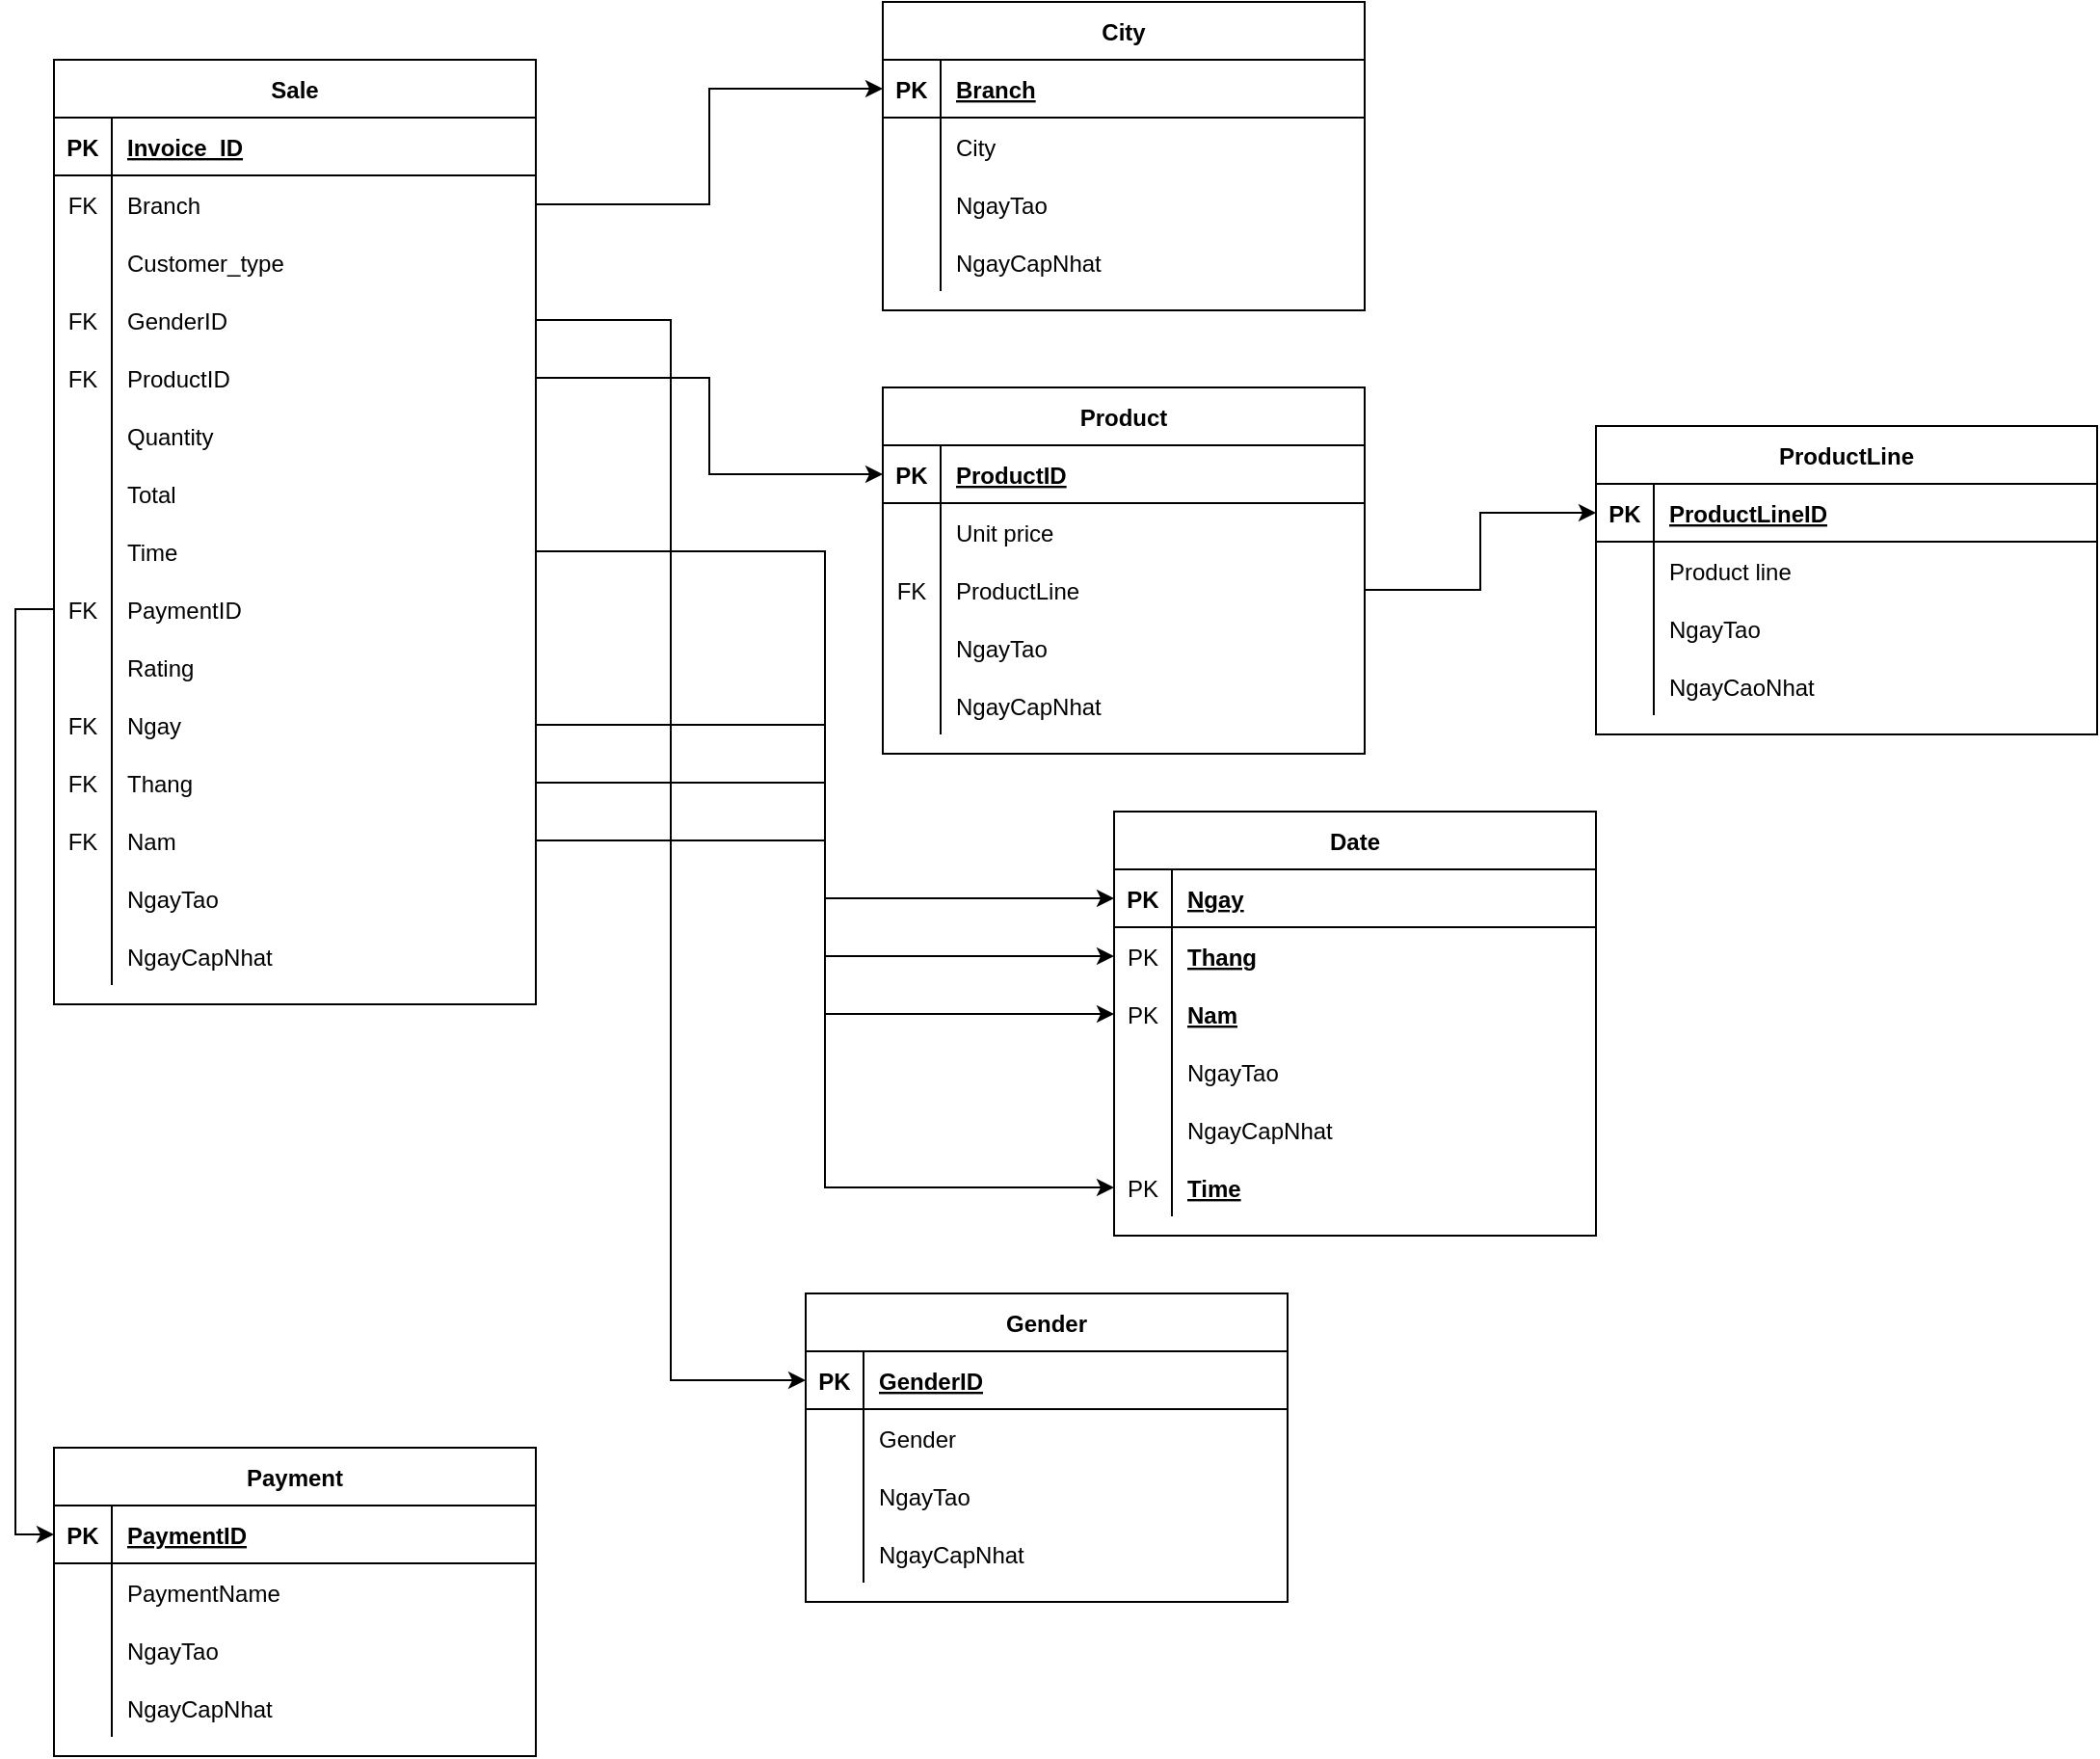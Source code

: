 <mxfile version="22.1.0" type="device" pages="2">
  <diagram id="R2lEEEUBdFMjLlhIrx00" name="NDS">
    <mxGraphModel dx="635" dy="357" grid="1" gridSize="10" guides="1" tooltips="1" connect="1" arrows="1" fold="1" page="1" pageScale="1" pageWidth="850" pageHeight="1100" math="0" shadow="0" extFonts="Permanent Marker^https://fonts.googleapis.com/css?family=Permanent+Marker">
      <root>
        <mxCell id="0" />
        <mxCell id="1" parent="0" />
        <mxCell id="C-vyLk0tnHw3VtMMgP7b-2" value="Product" style="shape=table;startSize=30;container=1;collapsible=1;childLayout=tableLayout;fixedRows=1;rowLines=0;fontStyle=1;align=center;resizeLast=1;" parent="1" vertex="1">
          <mxGeometry x="550" y="230" width="250" height="190" as="geometry" />
        </mxCell>
        <mxCell id="C-vyLk0tnHw3VtMMgP7b-3" value="" style="shape=partialRectangle;collapsible=0;dropTarget=0;pointerEvents=0;fillColor=none;points=[[0,0.5],[1,0.5]];portConstraint=eastwest;top=0;left=0;right=0;bottom=1;" parent="C-vyLk0tnHw3VtMMgP7b-2" vertex="1">
          <mxGeometry y="30" width="250" height="30" as="geometry" />
        </mxCell>
        <mxCell id="C-vyLk0tnHw3VtMMgP7b-4" value="PK" style="shape=partialRectangle;overflow=hidden;connectable=0;fillColor=none;top=0;left=0;bottom=0;right=0;fontStyle=1;" parent="C-vyLk0tnHw3VtMMgP7b-3" vertex="1">
          <mxGeometry width="30" height="30" as="geometry">
            <mxRectangle width="30" height="30" as="alternateBounds" />
          </mxGeometry>
        </mxCell>
        <mxCell id="C-vyLk0tnHw3VtMMgP7b-5" value="ProductID" style="shape=partialRectangle;overflow=hidden;connectable=0;fillColor=none;top=0;left=0;bottom=0;right=0;align=left;spacingLeft=6;fontStyle=5;" parent="C-vyLk0tnHw3VtMMgP7b-3" vertex="1">
          <mxGeometry x="30" width="220" height="30" as="geometry">
            <mxRectangle width="220" height="30" as="alternateBounds" />
          </mxGeometry>
        </mxCell>
        <mxCell id="C-vyLk0tnHw3VtMMgP7b-6" value="" style="shape=partialRectangle;collapsible=0;dropTarget=0;pointerEvents=0;fillColor=none;points=[[0,0.5],[1,0.5]];portConstraint=eastwest;top=0;left=0;right=0;bottom=0;" parent="C-vyLk0tnHw3VtMMgP7b-2" vertex="1">
          <mxGeometry y="60" width="250" height="30" as="geometry" />
        </mxCell>
        <mxCell id="C-vyLk0tnHw3VtMMgP7b-7" value="" style="shape=partialRectangle;overflow=hidden;connectable=0;fillColor=none;top=0;left=0;bottom=0;right=0;" parent="C-vyLk0tnHw3VtMMgP7b-6" vertex="1">
          <mxGeometry width="30" height="30" as="geometry">
            <mxRectangle width="30" height="30" as="alternateBounds" />
          </mxGeometry>
        </mxCell>
        <mxCell id="C-vyLk0tnHw3VtMMgP7b-8" value="Unit price" style="shape=partialRectangle;overflow=hidden;connectable=0;fillColor=none;top=0;left=0;bottom=0;right=0;align=left;spacingLeft=6;" parent="C-vyLk0tnHw3VtMMgP7b-6" vertex="1">
          <mxGeometry x="30" width="220" height="30" as="geometry">
            <mxRectangle width="220" height="30" as="alternateBounds" />
          </mxGeometry>
        </mxCell>
        <mxCell id="C-vyLk0tnHw3VtMMgP7b-9" value="" style="shape=partialRectangle;collapsible=0;dropTarget=0;pointerEvents=0;fillColor=none;points=[[0,0.5],[1,0.5]];portConstraint=eastwest;top=0;left=0;right=0;bottom=0;" parent="C-vyLk0tnHw3VtMMgP7b-2" vertex="1">
          <mxGeometry y="90" width="250" height="30" as="geometry" />
        </mxCell>
        <mxCell id="C-vyLk0tnHw3VtMMgP7b-10" value="FK" style="shape=partialRectangle;overflow=hidden;connectable=0;fillColor=none;top=0;left=0;bottom=0;right=0;" parent="C-vyLk0tnHw3VtMMgP7b-9" vertex="1">
          <mxGeometry width="30" height="30" as="geometry">
            <mxRectangle width="30" height="30" as="alternateBounds" />
          </mxGeometry>
        </mxCell>
        <mxCell id="C-vyLk0tnHw3VtMMgP7b-11" value="ProductLine" style="shape=partialRectangle;overflow=hidden;connectable=0;fillColor=none;top=0;left=0;bottom=0;right=0;align=left;spacingLeft=6;" parent="C-vyLk0tnHw3VtMMgP7b-9" vertex="1">
          <mxGeometry x="30" width="220" height="30" as="geometry">
            <mxRectangle width="220" height="30" as="alternateBounds" />
          </mxGeometry>
        </mxCell>
        <mxCell id="3Y7h3kTEF50w6XBcUmsb-231" value="" style="shape=partialRectangle;collapsible=0;dropTarget=0;pointerEvents=0;fillColor=none;points=[[0,0.5],[1,0.5]];portConstraint=eastwest;top=0;left=0;right=0;bottom=0;" parent="C-vyLk0tnHw3VtMMgP7b-2" vertex="1">
          <mxGeometry y="120" width="250" height="30" as="geometry" />
        </mxCell>
        <mxCell id="3Y7h3kTEF50w6XBcUmsb-232" value="" style="shape=partialRectangle;overflow=hidden;connectable=0;fillColor=none;top=0;left=0;bottom=0;right=0;" parent="3Y7h3kTEF50w6XBcUmsb-231" vertex="1">
          <mxGeometry width="30" height="30" as="geometry">
            <mxRectangle width="30" height="30" as="alternateBounds" />
          </mxGeometry>
        </mxCell>
        <mxCell id="3Y7h3kTEF50w6XBcUmsb-233" value="NgayTao" style="shape=partialRectangle;overflow=hidden;connectable=0;fillColor=none;top=0;left=0;bottom=0;right=0;align=left;spacingLeft=6;" parent="3Y7h3kTEF50w6XBcUmsb-231" vertex="1">
          <mxGeometry x="30" width="220" height="30" as="geometry">
            <mxRectangle width="220" height="30" as="alternateBounds" />
          </mxGeometry>
        </mxCell>
        <mxCell id="3Y7h3kTEF50w6XBcUmsb-234" value="" style="shape=partialRectangle;collapsible=0;dropTarget=0;pointerEvents=0;fillColor=none;points=[[0,0.5],[1,0.5]];portConstraint=eastwest;top=0;left=0;right=0;bottom=0;" parent="C-vyLk0tnHw3VtMMgP7b-2" vertex="1">
          <mxGeometry y="150" width="250" height="30" as="geometry" />
        </mxCell>
        <mxCell id="3Y7h3kTEF50w6XBcUmsb-235" value="" style="shape=partialRectangle;overflow=hidden;connectable=0;fillColor=none;top=0;left=0;bottom=0;right=0;" parent="3Y7h3kTEF50w6XBcUmsb-234" vertex="1">
          <mxGeometry width="30" height="30" as="geometry">
            <mxRectangle width="30" height="30" as="alternateBounds" />
          </mxGeometry>
        </mxCell>
        <mxCell id="3Y7h3kTEF50w6XBcUmsb-236" value="NgayCapNhat" style="shape=partialRectangle;overflow=hidden;connectable=0;fillColor=none;top=0;left=0;bottom=0;right=0;align=left;spacingLeft=6;" parent="3Y7h3kTEF50w6XBcUmsb-234" vertex="1">
          <mxGeometry x="30" width="220" height="30" as="geometry">
            <mxRectangle width="220" height="30" as="alternateBounds" />
          </mxGeometry>
        </mxCell>
        <mxCell id="C-vyLk0tnHw3VtMMgP7b-13" value="ProductLine" style="shape=table;startSize=30;container=1;collapsible=1;childLayout=tableLayout;fixedRows=1;rowLines=0;fontStyle=1;align=center;resizeLast=1;" parent="1" vertex="1">
          <mxGeometry x="920" y="250" width="260" height="160" as="geometry" />
        </mxCell>
        <mxCell id="C-vyLk0tnHw3VtMMgP7b-14" value="" style="shape=partialRectangle;collapsible=0;dropTarget=0;pointerEvents=0;fillColor=none;points=[[0,0.5],[1,0.5]];portConstraint=eastwest;top=0;left=0;right=0;bottom=1;" parent="C-vyLk0tnHw3VtMMgP7b-13" vertex="1">
          <mxGeometry y="30" width="260" height="30" as="geometry" />
        </mxCell>
        <mxCell id="C-vyLk0tnHw3VtMMgP7b-15" value="PK" style="shape=partialRectangle;overflow=hidden;connectable=0;fillColor=none;top=0;left=0;bottom=0;right=0;fontStyle=1;" parent="C-vyLk0tnHw3VtMMgP7b-14" vertex="1">
          <mxGeometry width="30" height="30" as="geometry">
            <mxRectangle width="30" height="30" as="alternateBounds" />
          </mxGeometry>
        </mxCell>
        <mxCell id="C-vyLk0tnHw3VtMMgP7b-16" value="ProductLineID " style="shape=partialRectangle;overflow=hidden;connectable=0;fillColor=none;top=0;left=0;bottom=0;right=0;align=left;spacingLeft=6;fontStyle=5;" parent="C-vyLk0tnHw3VtMMgP7b-14" vertex="1">
          <mxGeometry x="30" width="230" height="30" as="geometry">
            <mxRectangle width="230" height="30" as="alternateBounds" />
          </mxGeometry>
        </mxCell>
        <mxCell id="C-vyLk0tnHw3VtMMgP7b-17" value="" style="shape=partialRectangle;collapsible=0;dropTarget=0;pointerEvents=0;fillColor=none;points=[[0,0.5],[1,0.5]];portConstraint=eastwest;top=0;left=0;right=0;bottom=0;" parent="C-vyLk0tnHw3VtMMgP7b-13" vertex="1">
          <mxGeometry y="60" width="260" height="30" as="geometry" />
        </mxCell>
        <mxCell id="C-vyLk0tnHw3VtMMgP7b-18" value="" style="shape=partialRectangle;overflow=hidden;connectable=0;fillColor=none;top=0;left=0;bottom=0;right=0;" parent="C-vyLk0tnHw3VtMMgP7b-17" vertex="1">
          <mxGeometry width="30" height="30" as="geometry">
            <mxRectangle width="30" height="30" as="alternateBounds" />
          </mxGeometry>
        </mxCell>
        <mxCell id="C-vyLk0tnHw3VtMMgP7b-19" value="Product line" style="shape=partialRectangle;overflow=hidden;connectable=0;fillColor=none;top=0;left=0;bottom=0;right=0;align=left;spacingLeft=6;" parent="C-vyLk0tnHw3VtMMgP7b-17" vertex="1">
          <mxGeometry x="30" width="230" height="30" as="geometry">
            <mxRectangle width="230" height="30" as="alternateBounds" />
          </mxGeometry>
        </mxCell>
        <mxCell id="3Y7h3kTEF50w6XBcUmsb-237" value="" style="shape=partialRectangle;collapsible=0;dropTarget=0;pointerEvents=0;fillColor=none;points=[[0,0.5],[1,0.5]];portConstraint=eastwest;top=0;left=0;right=0;bottom=0;" parent="C-vyLk0tnHw3VtMMgP7b-13" vertex="1">
          <mxGeometry y="90" width="260" height="30" as="geometry" />
        </mxCell>
        <mxCell id="3Y7h3kTEF50w6XBcUmsb-238" value="" style="shape=partialRectangle;overflow=hidden;connectable=0;fillColor=none;top=0;left=0;bottom=0;right=0;" parent="3Y7h3kTEF50w6XBcUmsb-237" vertex="1">
          <mxGeometry width="30" height="30" as="geometry">
            <mxRectangle width="30" height="30" as="alternateBounds" />
          </mxGeometry>
        </mxCell>
        <mxCell id="3Y7h3kTEF50w6XBcUmsb-239" value="NgayTao" style="shape=partialRectangle;overflow=hidden;connectable=0;fillColor=none;top=0;left=0;bottom=0;right=0;align=left;spacingLeft=6;" parent="3Y7h3kTEF50w6XBcUmsb-237" vertex="1">
          <mxGeometry x="30" width="230" height="30" as="geometry">
            <mxRectangle width="230" height="30" as="alternateBounds" />
          </mxGeometry>
        </mxCell>
        <mxCell id="3Y7h3kTEF50w6XBcUmsb-240" value="" style="shape=partialRectangle;collapsible=0;dropTarget=0;pointerEvents=0;fillColor=none;points=[[0,0.5],[1,0.5]];portConstraint=eastwest;top=0;left=0;right=0;bottom=0;" parent="C-vyLk0tnHw3VtMMgP7b-13" vertex="1">
          <mxGeometry y="120" width="260" height="30" as="geometry" />
        </mxCell>
        <mxCell id="3Y7h3kTEF50w6XBcUmsb-241" value="" style="shape=partialRectangle;overflow=hidden;connectable=0;fillColor=none;top=0;left=0;bottom=0;right=0;" parent="3Y7h3kTEF50w6XBcUmsb-240" vertex="1">
          <mxGeometry width="30" height="30" as="geometry">
            <mxRectangle width="30" height="30" as="alternateBounds" />
          </mxGeometry>
        </mxCell>
        <mxCell id="3Y7h3kTEF50w6XBcUmsb-242" value="NgayCaoNhat" style="shape=partialRectangle;overflow=hidden;connectable=0;fillColor=none;top=0;left=0;bottom=0;right=0;align=left;spacingLeft=6;" parent="3Y7h3kTEF50w6XBcUmsb-240" vertex="1">
          <mxGeometry x="30" width="230" height="30" as="geometry">
            <mxRectangle width="230" height="30" as="alternateBounds" />
          </mxGeometry>
        </mxCell>
        <mxCell id="C-vyLk0tnHw3VtMMgP7b-23" value="Sale" style="shape=table;startSize=30;container=1;collapsible=1;childLayout=tableLayout;fixedRows=1;rowLines=0;fontStyle=1;align=center;resizeLast=1;" parent="1" vertex="1">
          <mxGeometry x="120" y="60" width="250" height="490" as="geometry" />
        </mxCell>
        <mxCell id="C-vyLk0tnHw3VtMMgP7b-24" value="" style="shape=partialRectangle;collapsible=0;dropTarget=0;pointerEvents=0;fillColor=none;points=[[0,0.5],[1,0.5]];portConstraint=eastwest;top=0;left=0;right=0;bottom=1;" parent="C-vyLk0tnHw3VtMMgP7b-23" vertex="1">
          <mxGeometry y="30" width="250" height="30" as="geometry" />
        </mxCell>
        <mxCell id="C-vyLk0tnHw3VtMMgP7b-25" value="PK" style="shape=partialRectangle;overflow=hidden;connectable=0;fillColor=none;top=0;left=0;bottom=0;right=0;fontStyle=1;" parent="C-vyLk0tnHw3VtMMgP7b-24" vertex="1">
          <mxGeometry width="30" height="30" as="geometry">
            <mxRectangle width="30" height="30" as="alternateBounds" />
          </mxGeometry>
        </mxCell>
        <mxCell id="C-vyLk0tnHw3VtMMgP7b-26" value="Invoice_ID" style="shape=partialRectangle;overflow=hidden;connectable=0;fillColor=none;top=0;left=0;bottom=0;right=0;align=left;spacingLeft=6;fontStyle=5;" parent="C-vyLk0tnHw3VtMMgP7b-24" vertex="1">
          <mxGeometry x="30" width="220" height="30" as="geometry">
            <mxRectangle width="220" height="30" as="alternateBounds" />
          </mxGeometry>
        </mxCell>
        <mxCell id="C-vyLk0tnHw3VtMMgP7b-27" value="" style="shape=partialRectangle;collapsible=0;dropTarget=0;pointerEvents=0;fillColor=none;points=[[0,0.5],[1,0.5]];portConstraint=eastwest;top=0;left=0;right=0;bottom=0;" parent="C-vyLk0tnHw3VtMMgP7b-23" vertex="1">
          <mxGeometry y="60" width="250" height="30" as="geometry" />
        </mxCell>
        <mxCell id="C-vyLk0tnHw3VtMMgP7b-28" value="FK" style="shape=partialRectangle;overflow=hidden;connectable=0;fillColor=none;top=0;left=0;bottom=0;right=0;" parent="C-vyLk0tnHw3VtMMgP7b-27" vertex="1">
          <mxGeometry width="30" height="30" as="geometry">
            <mxRectangle width="30" height="30" as="alternateBounds" />
          </mxGeometry>
        </mxCell>
        <object label="Branch" asdasdsa="asdasd" id="C-vyLk0tnHw3VtMMgP7b-29">
          <mxCell style="shape=partialRectangle;overflow=hidden;connectable=0;fillColor=none;top=0;left=0;bottom=0;right=0;align=left;spacingLeft=6;" parent="C-vyLk0tnHw3VtMMgP7b-27" vertex="1">
            <mxGeometry x="30" width="220" height="30" as="geometry">
              <mxRectangle width="220" height="30" as="alternateBounds" />
            </mxGeometry>
          </mxCell>
        </object>
        <mxCell id="AmhvHgZjSdC-VSizlI_t-8" value="" style="shape=partialRectangle;collapsible=0;dropTarget=0;pointerEvents=0;fillColor=none;points=[[0,0.5],[1,0.5]];portConstraint=eastwest;top=0;left=0;right=0;bottom=0;" parent="C-vyLk0tnHw3VtMMgP7b-23" vertex="1">
          <mxGeometry y="90" width="250" height="30" as="geometry" />
        </mxCell>
        <mxCell id="AmhvHgZjSdC-VSizlI_t-9" value="" style="shape=partialRectangle;overflow=hidden;connectable=0;fillColor=none;top=0;left=0;bottom=0;right=0;" parent="AmhvHgZjSdC-VSizlI_t-8" vertex="1">
          <mxGeometry width="30" height="30" as="geometry">
            <mxRectangle width="30" height="30" as="alternateBounds" />
          </mxGeometry>
        </mxCell>
        <mxCell id="AmhvHgZjSdC-VSizlI_t-10" value="Customer_type" style="shape=partialRectangle;overflow=hidden;connectable=0;fillColor=none;top=0;left=0;bottom=0;right=0;align=left;spacingLeft=6;" parent="AmhvHgZjSdC-VSizlI_t-8" vertex="1">
          <mxGeometry x="30" width="220" height="30" as="geometry">
            <mxRectangle width="220" height="30" as="alternateBounds" />
          </mxGeometry>
        </mxCell>
        <mxCell id="AmhvHgZjSdC-VSizlI_t-11" value="" style="shape=partialRectangle;collapsible=0;dropTarget=0;pointerEvents=0;fillColor=none;points=[[0,0.5],[1,0.5]];portConstraint=eastwest;top=0;left=0;right=0;bottom=0;" parent="C-vyLk0tnHw3VtMMgP7b-23" vertex="1">
          <mxGeometry y="120" width="250" height="30" as="geometry" />
        </mxCell>
        <mxCell id="AmhvHgZjSdC-VSizlI_t-12" value="FK" style="shape=partialRectangle;overflow=hidden;connectable=0;fillColor=none;top=0;left=0;bottom=0;right=0;" parent="AmhvHgZjSdC-VSizlI_t-11" vertex="1">
          <mxGeometry width="30" height="30" as="geometry">
            <mxRectangle width="30" height="30" as="alternateBounds" />
          </mxGeometry>
        </mxCell>
        <mxCell id="AmhvHgZjSdC-VSizlI_t-13" value="GenderID" style="shape=partialRectangle;overflow=hidden;connectable=0;fillColor=none;top=0;left=0;bottom=0;right=0;align=left;spacingLeft=6;" parent="AmhvHgZjSdC-VSizlI_t-11" vertex="1">
          <mxGeometry x="30" width="220" height="30" as="geometry">
            <mxRectangle width="220" height="30" as="alternateBounds" />
          </mxGeometry>
        </mxCell>
        <mxCell id="AmhvHgZjSdC-VSizlI_t-27" value="" style="shape=partialRectangle;collapsible=0;dropTarget=0;pointerEvents=0;fillColor=none;points=[[0,0.5],[1,0.5]];portConstraint=eastwest;top=0;left=0;right=0;bottom=0;" parent="C-vyLk0tnHw3VtMMgP7b-23" vertex="1">
          <mxGeometry y="150" width="250" height="30" as="geometry" />
        </mxCell>
        <mxCell id="AmhvHgZjSdC-VSizlI_t-28" value="FK" style="shape=partialRectangle;overflow=hidden;connectable=0;fillColor=none;top=0;left=0;bottom=0;right=0;" parent="AmhvHgZjSdC-VSizlI_t-27" vertex="1">
          <mxGeometry width="30" height="30" as="geometry">
            <mxRectangle width="30" height="30" as="alternateBounds" />
          </mxGeometry>
        </mxCell>
        <mxCell id="AmhvHgZjSdC-VSizlI_t-29" value="ProductID" style="shape=partialRectangle;overflow=hidden;connectable=0;fillColor=none;top=0;left=0;bottom=0;right=0;align=left;spacingLeft=6;" parent="AmhvHgZjSdC-VSizlI_t-27" vertex="1">
          <mxGeometry x="30" width="220" height="30" as="geometry">
            <mxRectangle width="220" height="30" as="alternateBounds" />
          </mxGeometry>
        </mxCell>
        <mxCell id="AmhvHgZjSdC-VSizlI_t-62" value="" style="shape=partialRectangle;collapsible=0;dropTarget=0;pointerEvents=0;fillColor=none;points=[[0,0.5],[1,0.5]];portConstraint=eastwest;top=0;left=0;right=0;bottom=0;" parent="C-vyLk0tnHw3VtMMgP7b-23" vertex="1">
          <mxGeometry y="180" width="250" height="30" as="geometry" />
        </mxCell>
        <mxCell id="AmhvHgZjSdC-VSizlI_t-63" value="" style="shape=partialRectangle;overflow=hidden;connectable=0;fillColor=none;top=0;left=0;bottom=0;right=0;" parent="AmhvHgZjSdC-VSizlI_t-62" vertex="1">
          <mxGeometry width="30" height="30" as="geometry">
            <mxRectangle width="30" height="30" as="alternateBounds" />
          </mxGeometry>
        </mxCell>
        <mxCell id="AmhvHgZjSdC-VSizlI_t-64" value="Quantity" style="shape=partialRectangle;overflow=hidden;connectable=0;fillColor=none;top=0;left=0;bottom=0;right=0;align=left;spacingLeft=6;" parent="AmhvHgZjSdC-VSizlI_t-62" vertex="1">
          <mxGeometry x="30" width="220" height="30" as="geometry">
            <mxRectangle width="220" height="30" as="alternateBounds" />
          </mxGeometry>
        </mxCell>
        <mxCell id="3Y7h3kTEF50w6XBcUmsb-1" value="" style="shape=partialRectangle;collapsible=0;dropTarget=0;pointerEvents=0;fillColor=none;points=[[0,0.5],[1,0.5]];portConstraint=eastwest;top=0;left=0;right=0;bottom=0;" parent="C-vyLk0tnHw3VtMMgP7b-23" vertex="1">
          <mxGeometry y="210" width="250" height="30" as="geometry" />
        </mxCell>
        <mxCell id="3Y7h3kTEF50w6XBcUmsb-2" value="" style="shape=partialRectangle;overflow=hidden;connectable=0;fillColor=none;top=0;left=0;bottom=0;right=0;" parent="3Y7h3kTEF50w6XBcUmsb-1" vertex="1">
          <mxGeometry width="30" height="30" as="geometry">
            <mxRectangle width="30" height="30" as="alternateBounds" />
          </mxGeometry>
        </mxCell>
        <mxCell id="3Y7h3kTEF50w6XBcUmsb-3" value="Total" style="shape=partialRectangle;overflow=hidden;connectable=0;fillColor=none;top=0;left=0;bottom=0;right=0;align=left;spacingLeft=6;" parent="3Y7h3kTEF50w6XBcUmsb-1" vertex="1">
          <mxGeometry x="30" width="220" height="30" as="geometry">
            <mxRectangle width="220" height="30" as="alternateBounds" />
          </mxGeometry>
        </mxCell>
        <mxCell id="3Y7h3kTEF50w6XBcUmsb-7" value="" style="shape=partialRectangle;collapsible=0;dropTarget=0;pointerEvents=0;fillColor=none;points=[[0,0.5],[1,0.5]];portConstraint=eastwest;top=0;left=0;right=0;bottom=0;" parent="C-vyLk0tnHw3VtMMgP7b-23" vertex="1">
          <mxGeometry y="240" width="250" height="30" as="geometry" />
        </mxCell>
        <mxCell id="3Y7h3kTEF50w6XBcUmsb-8" value="" style="shape=partialRectangle;overflow=hidden;connectable=0;fillColor=none;top=0;left=0;bottom=0;right=0;" parent="3Y7h3kTEF50w6XBcUmsb-7" vertex="1">
          <mxGeometry width="30" height="30" as="geometry">
            <mxRectangle width="30" height="30" as="alternateBounds" />
          </mxGeometry>
        </mxCell>
        <mxCell id="3Y7h3kTEF50w6XBcUmsb-9" value="Time" style="shape=partialRectangle;overflow=hidden;connectable=0;fillColor=none;top=0;left=0;bottom=0;right=0;align=left;spacingLeft=6;" parent="3Y7h3kTEF50w6XBcUmsb-7" vertex="1">
          <mxGeometry x="30" width="220" height="30" as="geometry">
            <mxRectangle width="220" height="30" as="alternateBounds" />
          </mxGeometry>
        </mxCell>
        <mxCell id="3Y7h3kTEF50w6XBcUmsb-10" value="" style="shape=partialRectangle;collapsible=0;dropTarget=0;pointerEvents=0;fillColor=none;points=[[0,0.5],[1,0.5]];portConstraint=eastwest;top=0;left=0;right=0;bottom=0;" parent="C-vyLk0tnHw3VtMMgP7b-23" vertex="1">
          <mxGeometry y="270" width="250" height="30" as="geometry" />
        </mxCell>
        <mxCell id="3Y7h3kTEF50w6XBcUmsb-11" value="FK" style="shape=partialRectangle;overflow=hidden;connectable=0;fillColor=none;top=0;left=0;bottom=0;right=0;" parent="3Y7h3kTEF50w6XBcUmsb-10" vertex="1">
          <mxGeometry width="30" height="30" as="geometry">
            <mxRectangle width="30" height="30" as="alternateBounds" />
          </mxGeometry>
        </mxCell>
        <mxCell id="3Y7h3kTEF50w6XBcUmsb-12" value="PaymentID" style="shape=partialRectangle;overflow=hidden;connectable=0;fillColor=none;top=0;left=0;bottom=0;right=0;align=left;spacingLeft=6;" parent="3Y7h3kTEF50w6XBcUmsb-10" vertex="1">
          <mxGeometry x="30" width="220" height="30" as="geometry">
            <mxRectangle width="220" height="30" as="alternateBounds" />
          </mxGeometry>
        </mxCell>
        <mxCell id="3Y7h3kTEF50w6XBcUmsb-19" value="" style="shape=partialRectangle;collapsible=0;dropTarget=0;pointerEvents=0;fillColor=none;points=[[0,0.5],[1,0.5]];portConstraint=eastwest;top=0;left=0;right=0;bottom=0;" parent="C-vyLk0tnHw3VtMMgP7b-23" vertex="1">
          <mxGeometry y="300" width="250" height="30" as="geometry" />
        </mxCell>
        <mxCell id="3Y7h3kTEF50w6XBcUmsb-20" value="" style="shape=partialRectangle;overflow=hidden;connectable=0;fillColor=none;top=0;left=0;bottom=0;right=0;" parent="3Y7h3kTEF50w6XBcUmsb-19" vertex="1">
          <mxGeometry width="30" height="30" as="geometry">
            <mxRectangle width="30" height="30" as="alternateBounds" />
          </mxGeometry>
        </mxCell>
        <mxCell id="3Y7h3kTEF50w6XBcUmsb-21" value="Rating" style="shape=partialRectangle;overflow=hidden;connectable=0;fillColor=none;top=0;left=0;bottom=0;right=0;align=left;spacingLeft=6;" parent="3Y7h3kTEF50w6XBcUmsb-19" vertex="1">
          <mxGeometry x="30" width="220" height="30" as="geometry">
            <mxRectangle width="220" height="30" as="alternateBounds" />
          </mxGeometry>
        </mxCell>
        <mxCell id="3Y7h3kTEF50w6XBcUmsb-189" value="" style="shape=partialRectangle;collapsible=0;dropTarget=0;pointerEvents=0;fillColor=none;points=[[0,0.5],[1,0.5]];portConstraint=eastwest;top=0;left=0;right=0;bottom=0;" parent="C-vyLk0tnHw3VtMMgP7b-23" vertex="1">
          <mxGeometry y="330" width="250" height="30" as="geometry" />
        </mxCell>
        <mxCell id="3Y7h3kTEF50w6XBcUmsb-190" value="FK" style="shape=partialRectangle;overflow=hidden;connectable=0;fillColor=none;top=0;left=0;bottom=0;right=0;" parent="3Y7h3kTEF50w6XBcUmsb-189" vertex="1">
          <mxGeometry width="30" height="30" as="geometry">
            <mxRectangle width="30" height="30" as="alternateBounds" />
          </mxGeometry>
        </mxCell>
        <mxCell id="3Y7h3kTEF50w6XBcUmsb-191" value="Ngay" style="shape=partialRectangle;overflow=hidden;connectable=0;fillColor=none;top=0;left=0;bottom=0;right=0;align=left;spacingLeft=6;" parent="3Y7h3kTEF50w6XBcUmsb-189" vertex="1">
          <mxGeometry x="30" width="220" height="30" as="geometry">
            <mxRectangle width="220" height="30" as="alternateBounds" />
          </mxGeometry>
        </mxCell>
        <mxCell id="3Y7h3kTEF50w6XBcUmsb-192" value="" style="shape=partialRectangle;collapsible=0;dropTarget=0;pointerEvents=0;fillColor=none;points=[[0,0.5],[1,0.5]];portConstraint=eastwest;top=0;left=0;right=0;bottom=0;" parent="C-vyLk0tnHw3VtMMgP7b-23" vertex="1">
          <mxGeometry y="360" width="250" height="30" as="geometry" />
        </mxCell>
        <mxCell id="3Y7h3kTEF50w6XBcUmsb-193" value="FK" style="shape=partialRectangle;overflow=hidden;connectable=0;fillColor=none;top=0;left=0;bottom=0;right=0;" parent="3Y7h3kTEF50w6XBcUmsb-192" vertex="1">
          <mxGeometry width="30" height="30" as="geometry">
            <mxRectangle width="30" height="30" as="alternateBounds" />
          </mxGeometry>
        </mxCell>
        <mxCell id="3Y7h3kTEF50w6XBcUmsb-194" value="Thang" style="shape=partialRectangle;overflow=hidden;connectable=0;fillColor=none;top=0;left=0;bottom=0;right=0;align=left;spacingLeft=6;" parent="3Y7h3kTEF50w6XBcUmsb-192" vertex="1">
          <mxGeometry x="30" width="220" height="30" as="geometry">
            <mxRectangle width="220" height="30" as="alternateBounds" />
          </mxGeometry>
        </mxCell>
        <mxCell id="3Y7h3kTEF50w6XBcUmsb-195" value="" style="shape=partialRectangle;collapsible=0;dropTarget=0;pointerEvents=0;fillColor=none;points=[[0,0.5],[1,0.5]];portConstraint=eastwest;top=0;left=0;right=0;bottom=0;" parent="C-vyLk0tnHw3VtMMgP7b-23" vertex="1">
          <mxGeometry y="390" width="250" height="30" as="geometry" />
        </mxCell>
        <mxCell id="3Y7h3kTEF50w6XBcUmsb-196" value="FK" style="shape=partialRectangle;overflow=hidden;connectable=0;fillColor=none;top=0;left=0;bottom=0;right=0;" parent="3Y7h3kTEF50w6XBcUmsb-195" vertex="1">
          <mxGeometry width="30" height="30" as="geometry">
            <mxRectangle width="30" height="30" as="alternateBounds" />
          </mxGeometry>
        </mxCell>
        <mxCell id="3Y7h3kTEF50w6XBcUmsb-197" value="Nam" style="shape=partialRectangle;overflow=hidden;connectable=0;fillColor=none;top=0;left=0;bottom=0;right=0;align=left;spacingLeft=6;" parent="3Y7h3kTEF50w6XBcUmsb-195" vertex="1">
          <mxGeometry x="30" width="220" height="30" as="geometry">
            <mxRectangle width="220" height="30" as="alternateBounds" />
          </mxGeometry>
        </mxCell>
        <mxCell id="3Y7h3kTEF50w6XBcUmsb-213" value="" style="shape=partialRectangle;collapsible=0;dropTarget=0;pointerEvents=0;fillColor=none;points=[[0,0.5],[1,0.5]];portConstraint=eastwest;top=0;left=0;right=0;bottom=0;" parent="C-vyLk0tnHw3VtMMgP7b-23" vertex="1">
          <mxGeometry y="420" width="250" height="30" as="geometry" />
        </mxCell>
        <mxCell id="3Y7h3kTEF50w6XBcUmsb-214" value="" style="shape=partialRectangle;overflow=hidden;connectable=0;fillColor=none;top=0;left=0;bottom=0;right=0;" parent="3Y7h3kTEF50w6XBcUmsb-213" vertex="1">
          <mxGeometry width="30" height="30" as="geometry">
            <mxRectangle width="30" height="30" as="alternateBounds" />
          </mxGeometry>
        </mxCell>
        <mxCell id="3Y7h3kTEF50w6XBcUmsb-215" value="NgayTao" style="shape=partialRectangle;overflow=hidden;connectable=0;fillColor=none;top=0;left=0;bottom=0;right=0;align=left;spacingLeft=6;" parent="3Y7h3kTEF50w6XBcUmsb-213" vertex="1">
          <mxGeometry x="30" width="220" height="30" as="geometry">
            <mxRectangle width="220" height="30" as="alternateBounds" />
          </mxGeometry>
        </mxCell>
        <mxCell id="3Y7h3kTEF50w6XBcUmsb-216" value="" style="shape=partialRectangle;collapsible=0;dropTarget=0;pointerEvents=0;fillColor=none;points=[[0,0.5],[1,0.5]];portConstraint=eastwest;top=0;left=0;right=0;bottom=0;" parent="C-vyLk0tnHw3VtMMgP7b-23" vertex="1">
          <mxGeometry y="450" width="250" height="30" as="geometry" />
        </mxCell>
        <mxCell id="3Y7h3kTEF50w6XBcUmsb-217" value="" style="shape=partialRectangle;overflow=hidden;connectable=0;fillColor=none;top=0;left=0;bottom=0;right=0;" parent="3Y7h3kTEF50w6XBcUmsb-216" vertex="1">
          <mxGeometry width="30" height="30" as="geometry">
            <mxRectangle width="30" height="30" as="alternateBounds" />
          </mxGeometry>
        </mxCell>
        <mxCell id="3Y7h3kTEF50w6XBcUmsb-218" value="NgayCapNhat" style="shape=partialRectangle;overflow=hidden;connectable=0;fillColor=none;top=0;left=0;bottom=0;right=0;align=left;spacingLeft=6;" parent="3Y7h3kTEF50w6XBcUmsb-216" vertex="1">
          <mxGeometry x="30" width="220" height="30" as="geometry">
            <mxRectangle width="220" height="30" as="alternateBounds" />
          </mxGeometry>
        </mxCell>
        <mxCell id="3Y7h3kTEF50w6XBcUmsb-25" value="City" style="shape=table;startSize=30;container=1;collapsible=1;childLayout=tableLayout;fixedRows=1;rowLines=0;fontStyle=1;align=center;resizeLast=1;" parent="1" vertex="1">
          <mxGeometry x="550" y="30" width="250" height="160" as="geometry" />
        </mxCell>
        <mxCell id="3Y7h3kTEF50w6XBcUmsb-26" value="" style="shape=partialRectangle;collapsible=0;dropTarget=0;pointerEvents=0;fillColor=none;points=[[0,0.5],[1,0.5]];portConstraint=eastwest;top=0;left=0;right=0;bottom=1;" parent="3Y7h3kTEF50w6XBcUmsb-25" vertex="1">
          <mxGeometry y="30" width="250" height="30" as="geometry" />
        </mxCell>
        <mxCell id="3Y7h3kTEF50w6XBcUmsb-27" value="PK" style="shape=partialRectangle;overflow=hidden;connectable=0;fillColor=none;top=0;left=0;bottom=0;right=0;fontStyle=1;" parent="3Y7h3kTEF50w6XBcUmsb-26" vertex="1">
          <mxGeometry width="30" height="30" as="geometry">
            <mxRectangle width="30" height="30" as="alternateBounds" />
          </mxGeometry>
        </mxCell>
        <mxCell id="3Y7h3kTEF50w6XBcUmsb-28" value="Branch " style="shape=partialRectangle;overflow=hidden;connectable=0;fillColor=none;top=0;left=0;bottom=0;right=0;align=left;spacingLeft=6;fontStyle=5;" parent="3Y7h3kTEF50w6XBcUmsb-26" vertex="1">
          <mxGeometry x="30" width="220" height="30" as="geometry">
            <mxRectangle width="220" height="30" as="alternateBounds" />
          </mxGeometry>
        </mxCell>
        <mxCell id="3Y7h3kTEF50w6XBcUmsb-29" value="" style="shape=partialRectangle;collapsible=0;dropTarget=0;pointerEvents=0;fillColor=none;points=[[0,0.5],[1,0.5]];portConstraint=eastwest;top=0;left=0;right=0;bottom=0;" parent="3Y7h3kTEF50w6XBcUmsb-25" vertex="1">
          <mxGeometry y="60" width="250" height="30" as="geometry" />
        </mxCell>
        <mxCell id="3Y7h3kTEF50w6XBcUmsb-30" value="" style="shape=partialRectangle;overflow=hidden;connectable=0;fillColor=none;top=0;left=0;bottom=0;right=0;" parent="3Y7h3kTEF50w6XBcUmsb-29" vertex="1">
          <mxGeometry width="30" height="30" as="geometry">
            <mxRectangle width="30" height="30" as="alternateBounds" />
          </mxGeometry>
        </mxCell>
        <mxCell id="3Y7h3kTEF50w6XBcUmsb-31" value="City" style="shape=partialRectangle;overflow=hidden;connectable=0;fillColor=none;top=0;left=0;bottom=0;right=0;align=left;spacingLeft=6;" parent="3Y7h3kTEF50w6XBcUmsb-29" vertex="1">
          <mxGeometry x="30" width="220" height="30" as="geometry">
            <mxRectangle width="220" height="30" as="alternateBounds" />
          </mxGeometry>
        </mxCell>
        <mxCell id="3Y7h3kTEF50w6XBcUmsb-225" value="" style="shape=partialRectangle;collapsible=0;dropTarget=0;pointerEvents=0;fillColor=none;points=[[0,0.5],[1,0.5]];portConstraint=eastwest;top=0;left=0;right=0;bottom=0;" parent="3Y7h3kTEF50w6XBcUmsb-25" vertex="1">
          <mxGeometry y="90" width="250" height="30" as="geometry" />
        </mxCell>
        <mxCell id="3Y7h3kTEF50w6XBcUmsb-226" value="" style="shape=partialRectangle;overflow=hidden;connectable=0;fillColor=none;top=0;left=0;bottom=0;right=0;" parent="3Y7h3kTEF50w6XBcUmsb-225" vertex="1">
          <mxGeometry width="30" height="30" as="geometry">
            <mxRectangle width="30" height="30" as="alternateBounds" />
          </mxGeometry>
        </mxCell>
        <mxCell id="3Y7h3kTEF50w6XBcUmsb-227" value="NgayTao" style="shape=partialRectangle;overflow=hidden;connectable=0;fillColor=none;top=0;left=0;bottom=0;right=0;align=left;spacingLeft=6;" parent="3Y7h3kTEF50w6XBcUmsb-225" vertex="1">
          <mxGeometry x="30" width="220" height="30" as="geometry">
            <mxRectangle width="220" height="30" as="alternateBounds" />
          </mxGeometry>
        </mxCell>
        <mxCell id="3Y7h3kTEF50w6XBcUmsb-228" value="" style="shape=partialRectangle;collapsible=0;dropTarget=0;pointerEvents=0;fillColor=none;points=[[0,0.5],[1,0.5]];portConstraint=eastwest;top=0;left=0;right=0;bottom=0;" parent="3Y7h3kTEF50w6XBcUmsb-25" vertex="1">
          <mxGeometry y="120" width="250" height="30" as="geometry" />
        </mxCell>
        <mxCell id="3Y7h3kTEF50w6XBcUmsb-229" value="" style="shape=partialRectangle;overflow=hidden;connectable=0;fillColor=none;top=0;left=0;bottom=0;right=0;" parent="3Y7h3kTEF50w6XBcUmsb-228" vertex="1">
          <mxGeometry width="30" height="30" as="geometry">
            <mxRectangle width="30" height="30" as="alternateBounds" />
          </mxGeometry>
        </mxCell>
        <mxCell id="3Y7h3kTEF50w6XBcUmsb-230" value="NgayCapNhat" style="shape=partialRectangle;overflow=hidden;connectable=0;fillColor=none;top=0;left=0;bottom=0;right=0;align=left;spacingLeft=6;" parent="3Y7h3kTEF50w6XBcUmsb-228" vertex="1">
          <mxGeometry x="30" width="220" height="30" as="geometry">
            <mxRectangle width="220" height="30" as="alternateBounds" />
          </mxGeometry>
        </mxCell>
        <mxCell id="3Y7h3kTEF50w6XBcUmsb-139" value="Date" style="shape=table;startSize=30;container=1;collapsible=1;childLayout=tableLayout;fixedRows=1;rowLines=0;fontStyle=1;align=center;resizeLast=1;" parent="1" vertex="1">
          <mxGeometry x="670" y="450" width="250" height="220" as="geometry" />
        </mxCell>
        <mxCell id="3Y7h3kTEF50w6XBcUmsb-140" value="" style="shape=partialRectangle;collapsible=0;dropTarget=0;pointerEvents=0;fillColor=none;points=[[0,0.5],[1,0.5]];portConstraint=eastwest;top=0;left=0;right=0;bottom=1;" parent="3Y7h3kTEF50w6XBcUmsb-139" vertex="1">
          <mxGeometry y="30" width="250" height="30" as="geometry" />
        </mxCell>
        <mxCell id="3Y7h3kTEF50w6XBcUmsb-141" value="PK" style="shape=partialRectangle;overflow=hidden;connectable=0;fillColor=none;top=0;left=0;bottom=0;right=0;fontStyle=1;" parent="3Y7h3kTEF50w6XBcUmsb-140" vertex="1">
          <mxGeometry width="30" height="30" as="geometry">
            <mxRectangle width="30" height="30" as="alternateBounds" />
          </mxGeometry>
        </mxCell>
        <mxCell id="3Y7h3kTEF50w6XBcUmsb-142" value="Ngay" style="shape=partialRectangle;overflow=hidden;connectable=0;fillColor=none;top=0;left=0;bottom=0;right=0;align=left;spacingLeft=6;fontStyle=5;" parent="3Y7h3kTEF50w6XBcUmsb-140" vertex="1">
          <mxGeometry x="30" width="220" height="30" as="geometry">
            <mxRectangle width="220" height="30" as="alternateBounds" />
          </mxGeometry>
        </mxCell>
        <mxCell id="3Y7h3kTEF50w6XBcUmsb-143" value="" style="shape=partialRectangle;collapsible=0;dropTarget=0;pointerEvents=0;fillColor=none;points=[[0,0.5],[1,0.5]];portConstraint=eastwest;top=0;left=0;right=0;bottom=0;" parent="3Y7h3kTEF50w6XBcUmsb-139" vertex="1">
          <mxGeometry y="60" width="250" height="30" as="geometry" />
        </mxCell>
        <mxCell id="3Y7h3kTEF50w6XBcUmsb-144" value="PK" style="shape=partialRectangle;overflow=hidden;connectable=0;fillColor=none;top=0;left=0;bottom=0;right=0;" parent="3Y7h3kTEF50w6XBcUmsb-143" vertex="1">
          <mxGeometry width="30" height="30" as="geometry">
            <mxRectangle width="30" height="30" as="alternateBounds" />
          </mxGeometry>
        </mxCell>
        <mxCell id="3Y7h3kTEF50w6XBcUmsb-145" value="Thang" style="shape=partialRectangle;overflow=hidden;connectable=0;fillColor=none;top=0;left=0;bottom=0;right=0;align=left;spacingLeft=6;fontStyle=5" parent="3Y7h3kTEF50w6XBcUmsb-143" vertex="1">
          <mxGeometry x="30" width="220" height="30" as="geometry">
            <mxRectangle width="220" height="30" as="alternateBounds" />
          </mxGeometry>
        </mxCell>
        <mxCell id="3Y7h3kTEF50w6XBcUmsb-146" value="" style="shape=partialRectangle;collapsible=0;dropTarget=0;pointerEvents=0;fillColor=none;points=[[0,0.5],[1,0.5]];portConstraint=eastwest;top=0;left=0;right=0;bottom=0;" parent="3Y7h3kTEF50w6XBcUmsb-139" vertex="1">
          <mxGeometry y="90" width="250" height="30" as="geometry" />
        </mxCell>
        <mxCell id="3Y7h3kTEF50w6XBcUmsb-147" value="PK" style="shape=partialRectangle;overflow=hidden;connectable=0;fillColor=none;top=0;left=0;bottom=0;right=0;" parent="3Y7h3kTEF50w6XBcUmsb-146" vertex="1">
          <mxGeometry width="30" height="30" as="geometry">
            <mxRectangle width="30" height="30" as="alternateBounds" />
          </mxGeometry>
        </mxCell>
        <mxCell id="3Y7h3kTEF50w6XBcUmsb-148" value="Nam" style="shape=partialRectangle;overflow=hidden;connectable=0;fillColor=none;top=0;left=0;bottom=0;right=0;align=left;spacingLeft=6;fontStyle=5" parent="3Y7h3kTEF50w6XBcUmsb-146" vertex="1">
          <mxGeometry x="30" width="220" height="30" as="geometry">
            <mxRectangle width="220" height="30" as="alternateBounds" />
          </mxGeometry>
        </mxCell>
        <mxCell id="3Y7h3kTEF50w6XBcUmsb-243" value="" style="shape=partialRectangle;collapsible=0;dropTarget=0;pointerEvents=0;fillColor=none;points=[[0,0.5],[1,0.5]];portConstraint=eastwest;top=0;left=0;right=0;bottom=0;" parent="3Y7h3kTEF50w6XBcUmsb-139" vertex="1">
          <mxGeometry y="120" width="250" height="30" as="geometry" />
        </mxCell>
        <mxCell id="3Y7h3kTEF50w6XBcUmsb-244" value="" style="shape=partialRectangle;overflow=hidden;connectable=0;fillColor=none;top=0;left=0;bottom=0;right=0;" parent="3Y7h3kTEF50w6XBcUmsb-243" vertex="1">
          <mxGeometry width="30" height="30" as="geometry">
            <mxRectangle width="30" height="30" as="alternateBounds" />
          </mxGeometry>
        </mxCell>
        <mxCell id="3Y7h3kTEF50w6XBcUmsb-245" value="NgayTao" style="shape=partialRectangle;overflow=hidden;connectable=0;fillColor=none;top=0;left=0;bottom=0;right=0;align=left;spacingLeft=6;fontStyle=0" parent="3Y7h3kTEF50w6XBcUmsb-243" vertex="1">
          <mxGeometry x="30" width="220" height="30" as="geometry">
            <mxRectangle width="220" height="30" as="alternateBounds" />
          </mxGeometry>
        </mxCell>
        <mxCell id="3Y7h3kTEF50w6XBcUmsb-246" value="" style="shape=partialRectangle;collapsible=0;dropTarget=0;pointerEvents=0;fillColor=none;points=[[0,0.5],[1,0.5]];portConstraint=eastwest;top=0;left=0;right=0;bottom=0;" parent="3Y7h3kTEF50w6XBcUmsb-139" vertex="1">
          <mxGeometry y="150" width="250" height="30" as="geometry" />
        </mxCell>
        <mxCell id="3Y7h3kTEF50w6XBcUmsb-247" value="" style="shape=partialRectangle;overflow=hidden;connectable=0;fillColor=none;top=0;left=0;bottom=0;right=0;" parent="3Y7h3kTEF50w6XBcUmsb-246" vertex="1">
          <mxGeometry width="30" height="30" as="geometry">
            <mxRectangle width="30" height="30" as="alternateBounds" />
          </mxGeometry>
        </mxCell>
        <mxCell id="3Y7h3kTEF50w6XBcUmsb-248" value="NgayCapNhat" style="shape=partialRectangle;overflow=hidden;connectable=0;fillColor=none;top=0;left=0;bottom=0;right=0;align=left;spacingLeft=6;fontStyle=0" parent="3Y7h3kTEF50w6XBcUmsb-246" vertex="1">
          <mxGeometry x="30" width="220" height="30" as="geometry">
            <mxRectangle width="220" height="30" as="alternateBounds" />
          </mxGeometry>
        </mxCell>
        <mxCell id="MU1dskLIsFkEt099lscX-1" value="" style="shape=partialRectangle;collapsible=0;dropTarget=0;pointerEvents=0;fillColor=none;points=[[0,0.5],[1,0.5]];portConstraint=eastwest;top=0;left=0;right=0;bottom=0;" parent="3Y7h3kTEF50w6XBcUmsb-139" vertex="1">
          <mxGeometry y="180" width="250" height="30" as="geometry" />
        </mxCell>
        <mxCell id="MU1dskLIsFkEt099lscX-2" value="PK" style="shape=partialRectangle;overflow=hidden;connectable=0;fillColor=none;top=0;left=0;bottom=0;right=0;" parent="MU1dskLIsFkEt099lscX-1" vertex="1">
          <mxGeometry width="30" height="30" as="geometry">
            <mxRectangle width="30" height="30" as="alternateBounds" />
          </mxGeometry>
        </mxCell>
        <mxCell id="MU1dskLIsFkEt099lscX-3" value="Time" style="shape=partialRectangle;overflow=hidden;connectable=0;fillColor=none;top=0;left=0;bottom=0;right=0;align=left;spacingLeft=6;fontStyle=5" parent="MU1dskLIsFkEt099lscX-1" vertex="1">
          <mxGeometry x="30" width="220" height="30" as="geometry">
            <mxRectangle width="220" height="30" as="alternateBounds" />
          </mxGeometry>
        </mxCell>
        <mxCell id="3Y7h3kTEF50w6XBcUmsb-198" value="Payment" style="shape=table;startSize=30;container=1;collapsible=1;childLayout=tableLayout;fixedRows=1;rowLines=0;fontStyle=1;align=center;resizeLast=1;" parent="1" vertex="1">
          <mxGeometry x="120" y="780" width="250" height="160" as="geometry" />
        </mxCell>
        <mxCell id="3Y7h3kTEF50w6XBcUmsb-199" value="" style="shape=partialRectangle;collapsible=0;dropTarget=0;pointerEvents=0;fillColor=none;points=[[0,0.5],[1,0.5]];portConstraint=eastwest;top=0;left=0;right=0;bottom=1;" parent="3Y7h3kTEF50w6XBcUmsb-198" vertex="1">
          <mxGeometry y="30" width="250" height="30" as="geometry" />
        </mxCell>
        <mxCell id="3Y7h3kTEF50w6XBcUmsb-200" value="PK" style="shape=partialRectangle;overflow=hidden;connectable=0;fillColor=none;top=0;left=0;bottom=0;right=0;fontStyle=1;" parent="3Y7h3kTEF50w6XBcUmsb-199" vertex="1">
          <mxGeometry width="30" height="30" as="geometry">
            <mxRectangle width="30" height="30" as="alternateBounds" />
          </mxGeometry>
        </mxCell>
        <mxCell id="3Y7h3kTEF50w6XBcUmsb-201" value="PaymentID" style="shape=partialRectangle;overflow=hidden;connectable=0;fillColor=none;top=0;left=0;bottom=0;right=0;align=left;spacingLeft=6;fontStyle=5;" parent="3Y7h3kTEF50w6XBcUmsb-199" vertex="1">
          <mxGeometry x="30" width="220" height="30" as="geometry">
            <mxRectangle width="220" height="30" as="alternateBounds" />
          </mxGeometry>
        </mxCell>
        <mxCell id="3Y7h3kTEF50w6XBcUmsb-202" value="" style="shape=partialRectangle;collapsible=0;dropTarget=0;pointerEvents=0;fillColor=none;points=[[0,0.5],[1,0.5]];portConstraint=eastwest;top=0;left=0;right=0;bottom=0;" parent="3Y7h3kTEF50w6XBcUmsb-198" vertex="1">
          <mxGeometry y="60" width="250" height="30" as="geometry" />
        </mxCell>
        <mxCell id="3Y7h3kTEF50w6XBcUmsb-203" value="" style="shape=partialRectangle;overflow=hidden;connectable=0;fillColor=none;top=0;left=0;bottom=0;right=0;" parent="3Y7h3kTEF50w6XBcUmsb-202" vertex="1">
          <mxGeometry width="30" height="30" as="geometry">
            <mxRectangle width="30" height="30" as="alternateBounds" />
          </mxGeometry>
        </mxCell>
        <mxCell id="3Y7h3kTEF50w6XBcUmsb-204" value="PaymentName" style="shape=partialRectangle;overflow=hidden;connectable=0;fillColor=none;top=0;left=0;bottom=0;right=0;align=left;spacingLeft=6;" parent="3Y7h3kTEF50w6XBcUmsb-202" vertex="1">
          <mxGeometry x="30" width="220" height="30" as="geometry">
            <mxRectangle width="220" height="30" as="alternateBounds" />
          </mxGeometry>
        </mxCell>
        <mxCell id="3Y7h3kTEF50w6XBcUmsb-219" value="" style="shape=partialRectangle;collapsible=0;dropTarget=0;pointerEvents=0;fillColor=none;points=[[0,0.5],[1,0.5]];portConstraint=eastwest;top=0;left=0;right=0;bottom=0;" parent="3Y7h3kTEF50w6XBcUmsb-198" vertex="1">
          <mxGeometry y="90" width="250" height="30" as="geometry" />
        </mxCell>
        <mxCell id="3Y7h3kTEF50w6XBcUmsb-220" value="" style="shape=partialRectangle;overflow=hidden;connectable=0;fillColor=none;top=0;left=0;bottom=0;right=0;" parent="3Y7h3kTEF50w6XBcUmsb-219" vertex="1">
          <mxGeometry width="30" height="30" as="geometry">
            <mxRectangle width="30" height="30" as="alternateBounds" />
          </mxGeometry>
        </mxCell>
        <mxCell id="3Y7h3kTEF50w6XBcUmsb-221" value="NgayTao" style="shape=partialRectangle;overflow=hidden;connectable=0;fillColor=none;top=0;left=0;bottom=0;right=0;align=left;spacingLeft=6;" parent="3Y7h3kTEF50w6XBcUmsb-219" vertex="1">
          <mxGeometry x="30" width="220" height="30" as="geometry">
            <mxRectangle width="220" height="30" as="alternateBounds" />
          </mxGeometry>
        </mxCell>
        <mxCell id="3Y7h3kTEF50w6XBcUmsb-222" value="" style="shape=partialRectangle;collapsible=0;dropTarget=0;pointerEvents=0;fillColor=none;points=[[0,0.5],[1,0.5]];portConstraint=eastwest;top=0;left=0;right=0;bottom=0;" parent="3Y7h3kTEF50w6XBcUmsb-198" vertex="1">
          <mxGeometry y="120" width="250" height="30" as="geometry" />
        </mxCell>
        <mxCell id="3Y7h3kTEF50w6XBcUmsb-223" value="" style="shape=partialRectangle;overflow=hidden;connectable=0;fillColor=none;top=0;left=0;bottom=0;right=0;" parent="3Y7h3kTEF50w6XBcUmsb-222" vertex="1">
          <mxGeometry width="30" height="30" as="geometry">
            <mxRectangle width="30" height="30" as="alternateBounds" />
          </mxGeometry>
        </mxCell>
        <mxCell id="3Y7h3kTEF50w6XBcUmsb-224" value="NgayCapNhat" style="shape=partialRectangle;overflow=hidden;connectable=0;fillColor=none;top=0;left=0;bottom=0;right=0;align=left;spacingLeft=6;" parent="3Y7h3kTEF50w6XBcUmsb-222" vertex="1">
          <mxGeometry x="30" width="220" height="30" as="geometry">
            <mxRectangle width="220" height="30" as="alternateBounds" />
          </mxGeometry>
        </mxCell>
        <mxCell id="3Y7h3kTEF50w6XBcUmsb-212" style="edgeStyle=orthogonalEdgeStyle;rounded=0;orthogonalLoop=1;jettySize=auto;html=1;entryX=0;entryY=0.5;entryDx=0;entryDy=0;" parent="1" source="C-vyLk0tnHw3VtMMgP7b-9" target="C-vyLk0tnHw3VtMMgP7b-14" edge="1">
          <mxGeometry relative="1" as="geometry" />
        </mxCell>
        <mxCell id="3Y7h3kTEF50w6XBcUmsb-249" value="Gender" style="shape=table;startSize=30;container=1;collapsible=1;childLayout=tableLayout;fixedRows=1;rowLines=0;fontStyle=1;align=center;resizeLast=1;" parent="1" vertex="1">
          <mxGeometry x="510" y="700" width="250" height="160" as="geometry" />
        </mxCell>
        <mxCell id="3Y7h3kTEF50w6XBcUmsb-250" value="" style="shape=partialRectangle;collapsible=0;dropTarget=0;pointerEvents=0;fillColor=none;points=[[0,0.5],[1,0.5]];portConstraint=eastwest;top=0;left=0;right=0;bottom=1;" parent="3Y7h3kTEF50w6XBcUmsb-249" vertex="1">
          <mxGeometry y="30" width="250" height="30" as="geometry" />
        </mxCell>
        <mxCell id="3Y7h3kTEF50w6XBcUmsb-251" value="PK" style="shape=partialRectangle;overflow=hidden;connectable=0;fillColor=none;top=0;left=0;bottom=0;right=0;fontStyle=1;" parent="3Y7h3kTEF50w6XBcUmsb-250" vertex="1">
          <mxGeometry width="30" height="30" as="geometry">
            <mxRectangle width="30" height="30" as="alternateBounds" />
          </mxGeometry>
        </mxCell>
        <mxCell id="3Y7h3kTEF50w6XBcUmsb-252" value="GenderID" style="shape=partialRectangle;overflow=hidden;connectable=0;fillColor=none;top=0;left=0;bottom=0;right=0;align=left;spacingLeft=6;fontStyle=5;" parent="3Y7h3kTEF50w6XBcUmsb-250" vertex="1">
          <mxGeometry x="30" width="220" height="30" as="geometry">
            <mxRectangle width="220" height="30" as="alternateBounds" />
          </mxGeometry>
        </mxCell>
        <mxCell id="3Y7h3kTEF50w6XBcUmsb-253" value="" style="shape=partialRectangle;collapsible=0;dropTarget=0;pointerEvents=0;fillColor=none;points=[[0,0.5],[1,0.5]];portConstraint=eastwest;top=0;left=0;right=0;bottom=0;" parent="3Y7h3kTEF50w6XBcUmsb-249" vertex="1">
          <mxGeometry y="60" width="250" height="30" as="geometry" />
        </mxCell>
        <mxCell id="3Y7h3kTEF50w6XBcUmsb-254" value="" style="shape=partialRectangle;overflow=hidden;connectable=0;fillColor=none;top=0;left=0;bottom=0;right=0;" parent="3Y7h3kTEF50w6XBcUmsb-253" vertex="1">
          <mxGeometry width="30" height="30" as="geometry">
            <mxRectangle width="30" height="30" as="alternateBounds" />
          </mxGeometry>
        </mxCell>
        <mxCell id="3Y7h3kTEF50w6XBcUmsb-255" value="Gender" style="shape=partialRectangle;overflow=hidden;connectable=0;fillColor=none;top=0;left=0;bottom=0;right=0;align=left;spacingLeft=6;" parent="3Y7h3kTEF50w6XBcUmsb-253" vertex="1">
          <mxGeometry x="30" width="220" height="30" as="geometry">
            <mxRectangle width="220" height="30" as="alternateBounds" />
          </mxGeometry>
        </mxCell>
        <mxCell id="3Y7h3kTEF50w6XBcUmsb-256" value="" style="shape=partialRectangle;collapsible=0;dropTarget=0;pointerEvents=0;fillColor=none;points=[[0,0.5],[1,0.5]];portConstraint=eastwest;top=0;left=0;right=0;bottom=0;" parent="3Y7h3kTEF50w6XBcUmsb-249" vertex="1">
          <mxGeometry y="90" width="250" height="30" as="geometry" />
        </mxCell>
        <mxCell id="3Y7h3kTEF50w6XBcUmsb-257" value="" style="shape=partialRectangle;overflow=hidden;connectable=0;fillColor=none;top=0;left=0;bottom=0;right=0;" parent="3Y7h3kTEF50w6XBcUmsb-256" vertex="1">
          <mxGeometry width="30" height="30" as="geometry">
            <mxRectangle width="30" height="30" as="alternateBounds" />
          </mxGeometry>
        </mxCell>
        <mxCell id="3Y7h3kTEF50w6XBcUmsb-258" value="NgayTao" style="shape=partialRectangle;overflow=hidden;connectable=0;fillColor=none;top=0;left=0;bottom=0;right=0;align=left;spacingLeft=6;" parent="3Y7h3kTEF50w6XBcUmsb-256" vertex="1">
          <mxGeometry x="30" width="220" height="30" as="geometry">
            <mxRectangle width="220" height="30" as="alternateBounds" />
          </mxGeometry>
        </mxCell>
        <mxCell id="3Y7h3kTEF50w6XBcUmsb-259" value="" style="shape=partialRectangle;collapsible=0;dropTarget=0;pointerEvents=0;fillColor=none;points=[[0,0.5],[1,0.5]];portConstraint=eastwest;top=0;left=0;right=0;bottom=0;" parent="3Y7h3kTEF50w6XBcUmsb-249" vertex="1">
          <mxGeometry y="120" width="250" height="30" as="geometry" />
        </mxCell>
        <mxCell id="3Y7h3kTEF50w6XBcUmsb-260" value="" style="shape=partialRectangle;overflow=hidden;connectable=0;fillColor=none;top=0;left=0;bottom=0;right=0;" parent="3Y7h3kTEF50w6XBcUmsb-259" vertex="1">
          <mxGeometry width="30" height="30" as="geometry">
            <mxRectangle width="30" height="30" as="alternateBounds" />
          </mxGeometry>
        </mxCell>
        <mxCell id="3Y7h3kTEF50w6XBcUmsb-261" value="NgayCapNhat" style="shape=partialRectangle;overflow=hidden;connectable=0;fillColor=none;top=0;left=0;bottom=0;right=0;align=left;spacingLeft=6;" parent="3Y7h3kTEF50w6XBcUmsb-259" vertex="1">
          <mxGeometry x="30" width="220" height="30" as="geometry">
            <mxRectangle width="220" height="30" as="alternateBounds" />
          </mxGeometry>
        </mxCell>
        <mxCell id="3Y7h3kTEF50w6XBcUmsb-262" style="edgeStyle=orthogonalEdgeStyle;rounded=0;orthogonalLoop=1;jettySize=auto;html=1;entryX=0;entryY=0.5;entryDx=0;entryDy=0;" parent="1" source="AmhvHgZjSdC-VSizlI_t-27" target="C-vyLk0tnHw3VtMMgP7b-3" edge="1">
          <mxGeometry relative="1" as="geometry" />
        </mxCell>
        <mxCell id="3Y7h3kTEF50w6XBcUmsb-263" style="edgeStyle=orthogonalEdgeStyle;rounded=0;orthogonalLoop=1;jettySize=auto;html=1;entryX=0;entryY=0.5;entryDx=0;entryDy=0;" parent="1" source="AmhvHgZjSdC-VSizlI_t-11" target="3Y7h3kTEF50w6XBcUmsb-250" edge="1">
          <mxGeometry relative="1" as="geometry" />
        </mxCell>
        <mxCell id="3Y7h3kTEF50w6XBcUmsb-264" style="edgeStyle=orthogonalEdgeStyle;rounded=0;orthogonalLoop=1;jettySize=auto;html=1;entryX=0;entryY=0.5;entryDx=0;entryDy=0;" parent="1" source="3Y7h3kTEF50w6XBcUmsb-10" target="3Y7h3kTEF50w6XBcUmsb-199" edge="1">
          <mxGeometry relative="1" as="geometry" />
        </mxCell>
        <mxCell id="3Y7h3kTEF50w6XBcUmsb-265" style="edgeStyle=orthogonalEdgeStyle;rounded=0;orthogonalLoop=1;jettySize=auto;html=1;" parent="1" source="C-vyLk0tnHw3VtMMgP7b-27" target="3Y7h3kTEF50w6XBcUmsb-26" edge="1">
          <mxGeometry relative="1" as="geometry" />
        </mxCell>
        <mxCell id="3Y7h3kTEF50w6XBcUmsb-266" style="edgeStyle=orthogonalEdgeStyle;rounded=0;orthogonalLoop=1;jettySize=auto;html=1;entryX=0;entryY=0.5;entryDx=0;entryDy=0;" parent="1" source="3Y7h3kTEF50w6XBcUmsb-189" target="3Y7h3kTEF50w6XBcUmsb-140" edge="1">
          <mxGeometry relative="1" as="geometry" />
        </mxCell>
        <mxCell id="3Y7h3kTEF50w6XBcUmsb-267" style="edgeStyle=orthogonalEdgeStyle;rounded=0;orthogonalLoop=1;jettySize=auto;html=1;entryX=0;entryY=0.5;entryDx=0;entryDy=0;" parent="1" source="3Y7h3kTEF50w6XBcUmsb-192" target="3Y7h3kTEF50w6XBcUmsb-143" edge="1">
          <mxGeometry relative="1" as="geometry" />
        </mxCell>
        <mxCell id="3Y7h3kTEF50w6XBcUmsb-268" style="edgeStyle=orthogonalEdgeStyle;rounded=0;orthogonalLoop=1;jettySize=auto;html=1;entryX=0;entryY=0.5;entryDx=0;entryDy=0;" parent="1" source="3Y7h3kTEF50w6XBcUmsb-195" target="3Y7h3kTEF50w6XBcUmsb-146" edge="1">
          <mxGeometry relative="1" as="geometry" />
        </mxCell>
        <mxCell id="MU1dskLIsFkEt099lscX-4" style="edgeStyle=orthogonalEdgeStyle;rounded=0;orthogonalLoop=1;jettySize=auto;html=1;entryX=0;entryY=0.5;entryDx=0;entryDy=0;" parent="1" source="3Y7h3kTEF50w6XBcUmsb-7" target="MU1dskLIsFkEt099lscX-1" edge="1">
          <mxGeometry relative="1" as="geometry" />
        </mxCell>
      </root>
    </mxGraphModel>
  </diagram>
  <diagram id="UwFthr4jiY0rHI0cQMjs" name="DDS">
    <mxGraphModel dx="1134" dy="637" grid="1" gridSize="10" guides="1" tooltips="1" connect="1" arrows="1" fold="1" page="1" pageScale="1" pageWidth="850" pageHeight="1100" math="0" shadow="0">
      <root>
        <mxCell id="0" />
        <mxCell id="1" parent="0" />
        <mxCell id="pJ_3pxH821lK397phgu--1" value="Product" style="shape=table;startSize=30;container=1;collapsible=1;childLayout=tableLayout;fixedRows=1;rowLines=0;fontStyle=1;align=center;resizeLast=1;" parent="1" vertex="1">
          <mxGeometry x="550" y="230" width="250" height="190" as="geometry" />
        </mxCell>
        <mxCell id="pJ_3pxH821lK397phgu--2" value="" style="shape=partialRectangle;collapsible=0;dropTarget=0;pointerEvents=0;fillColor=none;points=[[0,0.5],[1,0.5]];portConstraint=eastwest;top=0;left=0;right=0;bottom=1;" parent="pJ_3pxH821lK397phgu--1" vertex="1">
          <mxGeometry y="30" width="250" height="30" as="geometry" />
        </mxCell>
        <mxCell id="pJ_3pxH821lK397phgu--3" value="PK" style="shape=partialRectangle;overflow=hidden;connectable=0;fillColor=none;top=0;left=0;bottom=0;right=0;fontStyle=1;" parent="pJ_3pxH821lK397phgu--2" vertex="1">
          <mxGeometry width="30" height="30" as="geometry">
            <mxRectangle width="30" height="30" as="alternateBounds" />
          </mxGeometry>
        </mxCell>
        <mxCell id="pJ_3pxH821lK397phgu--4" value="ProductID" style="shape=partialRectangle;overflow=hidden;connectable=0;fillColor=none;top=0;left=0;bottom=0;right=0;align=left;spacingLeft=6;fontStyle=5;" parent="pJ_3pxH821lK397phgu--2" vertex="1">
          <mxGeometry x="30" width="220" height="30" as="geometry">
            <mxRectangle width="220" height="30" as="alternateBounds" />
          </mxGeometry>
        </mxCell>
        <mxCell id="pJ_3pxH821lK397phgu--5" value="" style="shape=partialRectangle;collapsible=0;dropTarget=0;pointerEvents=0;fillColor=none;points=[[0,0.5],[1,0.5]];portConstraint=eastwest;top=0;left=0;right=0;bottom=0;" parent="pJ_3pxH821lK397phgu--1" vertex="1">
          <mxGeometry y="60" width="250" height="30" as="geometry" />
        </mxCell>
        <mxCell id="pJ_3pxH821lK397phgu--6" value="" style="shape=partialRectangle;overflow=hidden;connectable=0;fillColor=none;top=0;left=0;bottom=0;right=0;" parent="pJ_3pxH821lK397phgu--5" vertex="1">
          <mxGeometry width="30" height="30" as="geometry">
            <mxRectangle width="30" height="30" as="alternateBounds" />
          </mxGeometry>
        </mxCell>
        <mxCell id="pJ_3pxH821lK397phgu--7" value="Unit price" style="shape=partialRectangle;overflow=hidden;connectable=0;fillColor=none;top=0;left=0;bottom=0;right=0;align=left;spacingLeft=6;" parent="pJ_3pxH821lK397phgu--5" vertex="1">
          <mxGeometry x="30" width="220" height="30" as="geometry">
            <mxRectangle width="220" height="30" as="alternateBounds" />
          </mxGeometry>
        </mxCell>
        <mxCell id="pJ_3pxH821lK397phgu--8" value="" style="shape=partialRectangle;collapsible=0;dropTarget=0;pointerEvents=0;fillColor=none;points=[[0,0.5],[1,0.5]];portConstraint=eastwest;top=0;left=0;right=0;bottom=0;" parent="pJ_3pxH821lK397phgu--1" vertex="1">
          <mxGeometry y="90" width="250" height="30" as="geometry" />
        </mxCell>
        <mxCell id="pJ_3pxH821lK397phgu--9" value="FK" style="shape=partialRectangle;overflow=hidden;connectable=0;fillColor=none;top=0;left=0;bottom=0;right=0;" parent="pJ_3pxH821lK397phgu--8" vertex="1">
          <mxGeometry width="30" height="30" as="geometry">
            <mxRectangle width="30" height="30" as="alternateBounds" />
          </mxGeometry>
        </mxCell>
        <mxCell id="pJ_3pxH821lK397phgu--10" value="ProductLine" style="shape=partialRectangle;overflow=hidden;connectable=0;fillColor=none;top=0;left=0;bottom=0;right=0;align=left;spacingLeft=6;" parent="pJ_3pxH821lK397phgu--8" vertex="1">
          <mxGeometry x="30" width="220" height="30" as="geometry">
            <mxRectangle width="220" height="30" as="alternateBounds" />
          </mxGeometry>
        </mxCell>
        <mxCell id="pJ_3pxH821lK397phgu--11" value="" style="shape=partialRectangle;collapsible=0;dropTarget=0;pointerEvents=0;fillColor=none;points=[[0,0.5],[1,0.5]];portConstraint=eastwest;top=0;left=0;right=0;bottom=0;" parent="pJ_3pxH821lK397phgu--1" vertex="1">
          <mxGeometry y="120" width="250" height="30" as="geometry" />
        </mxCell>
        <mxCell id="pJ_3pxH821lK397phgu--12" value="" style="shape=partialRectangle;overflow=hidden;connectable=0;fillColor=none;top=0;left=0;bottom=0;right=0;" parent="pJ_3pxH821lK397phgu--11" vertex="1">
          <mxGeometry width="30" height="30" as="geometry">
            <mxRectangle width="30" height="30" as="alternateBounds" />
          </mxGeometry>
        </mxCell>
        <mxCell id="pJ_3pxH821lK397phgu--13" value="NgayTao" style="shape=partialRectangle;overflow=hidden;connectable=0;fillColor=none;top=0;left=0;bottom=0;right=0;align=left;spacingLeft=6;" parent="pJ_3pxH821lK397phgu--11" vertex="1">
          <mxGeometry x="30" width="220" height="30" as="geometry">
            <mxRectangle width="220" height="30" as="alternateBounds" />
          </mxGeometry>
        </mxCell>
        <mxCell id="pJ_3pxH821lK397phgu--14" value="" style="shape=partialRectangle;collapsible=0;dropTarget=0;pointerEvents=0;fillColor=none;points=[[0,0.5],[1,0.5]];portConstraint=eastwest;top=0;left=0;right=0;bottom=0;" parent="pJ_3pxH821lK397phgu--1" vertex="1">
          <mxGeometry y="150" width="250" height="30" as="geometry" />
        </mxCell>
        <mxCell id="pJ_3pxH821lK397phgu--15" value="" style="shape=partialRectangle;overflow=hidden;connectable=0;fillColor=none;top=0;left=0;bottom=0;right=0;" parent="pJ_3pxH821lK397phgu--14" vertex="1">
          <mxGeometry width="30" height="30" as="geometry">
            <mxRectangle width="30" height="30" as="alternateBounds" />
          </mxGeometry>
        </mxCell>
        <mxCell id="pJ_3pxH821lK397phgu--16" value="NgayCapNhat" style="shape=partialRectangle;overflow=hidden;connectable=0;fillColor=none;top=0;left=0;bottom=0;right=0;align=left;spacingLeft=6;" parent="pJ_3pxH821lK397phgu--14" vertex="1">
          <mxGeometry x="30" width="220" height="30" as="geometry">
            <mxRectangle width="220" height="30" as="alternateBounds" />
          </mxGeometry>
        </mxCell>
        <mxCell id="pJ_3pxH821lK397phgu--17" value="ProductLine" style="shape=table;startSize=30;container=1;collapsible=1;childLayout=tableLayout;fixedRows=1;rowLines=0;fontStyle=1;align=center;resizeLast=1;" parent="1" vertex="1">
          <mxGeometry x="920" y="250" width="260" height="160" as="geometry" />
        </mxCell>
        <mxCell id="pJ_3pxH821lK397phgu--18" value="" style="shape=partialRectangle;collapsible=0;dropTarget=0;pointerEvents=0;fillColor=none;points=[[0,0.5],[1,0.5]];portConstraint=eastwest;top=0;left=0;right=0;bottom=1;" parent="pJ_3pxH821lK397phgu--17" vertex="1">
          <mxGeometry y="30" width="260" height="30" as="geometry" />
        </mxCell>
        <mxCell id="pJ_3pxH821lK397phgu--19" value="PK" style="shape=partialRectangle;overflow=hidden;connectable=0;fillColor=none;top=0;left=0;bottom=0;right=0;fontStyle=1;" parent="pJ_3pxH821lK397phgu--18" vertex="1">
          <mxGeometry width="30" height="30" as="geometry">
            <mxRectangle width="30" height="30" as="alternateBounds" />
          </mxGeometry>
        </mxCell>
        <mxCell id="pJ_3pxH821lK397phgu--20" value="ProductLineID " style="shape=partialRectangle;overflow=hidden;connectable=0;fillColor=none;top=0;left=0;bottom=0;right=0;align=left;spacingLeft=6;fontStyle=5;" parent="pJ_3pxH821lK397phgu--18" vertex="1">
          <mxGeometry x="30" width="230" height="30" as="geometry">
            <mxRectangle width="230" height="30" as="alternateBounds" />
          </mxGeometry>
        </mxCell>
        <mxCell id="pJ_3pxH821lK397phgu--21" value="" style="shape=partialRectangle;collapsible=0;dropTarget=0;pointerEvents=0;fillColor=none;points=[[0,0.5],[1,0.5]];portConstraint=eastwest;top=0;left=0;right=0;bottom=0;" parent="pJ_3pxH821lK397phgu--17" vertex="1">
          <mxGeometry y="60" width="260" height="30" as="geometry" />
        </mxCell>
        <mxCell id="pJ_3pxH821lK397phgu--22" value="" style="shape=partialRectangle;overflow=hidden;connectable=0;fillColor=none;top=0;left=0;bottom=0;right=0;" parent="pJ_3pxH821lK397phgu--21" vertex="1">
          <mxGeometry width="30" height="30" as="geometry">
            <mxRectangle width="30" height="30" as="alternateBounds" />
          </mxGeometry>
        </mxCell>
        <mxCell id="pJ_3pxH821lK397phgu--23" value="Product line" style="shape=partialRectangle;overflow=hidden;connectable=0;fillColor=none;top=0;left=0;bottom=0;right=0;align=left;spacingLeft=6;" parent="pJ_3pxH821lK397phgu--21" vertex="1">
          <mxGeometry x="30" width="230" height="30" as="geometry">
            <mxRectangle width="230" height="30" as="alternateBounds" />
          </mxGeometry>
        </mxCell>
        <mxCell id="pJ_3pxH821lK397phgu--24" value="" style="shape=partialRectangle;collapsible=0;dropTarget=0;pointerEvents=0;fillColor=none;points=[[0,0.5],[1,0.5]];portConstraint=eastwest;top=0;left=0;right=0;bottom=0;" parent="pJ_3pxH821lK397phgu--17" vertex="1">
          <mxGeometry y="90" width="260" height="30" as="geometry" />
        </mxCell>
        <mxCell id="pJ_3pxH821lK397phgu--25" value="" style="shape=partialRectangle;overflow=hidden;connectable=0;fillColor=none;top=0;left=0;bottom=0;right=0;" parent="pJ_3pxH821lK397phgu--24" vertex="1">
          <mxGeometry width="30" height="30" as="geometry">
            <mxRectangle width="30" height="30" as="alternateBounds" />
          </mxGeometry>
        </mxCell>
        <mxCell id="pJ_3pxH821lK397phgu--26" value="NgayTao" style="shape=partialRectangle;overflow=hidden;connectable=0;fillColor=none;top=0;left=0;bottom=0;right=0;align=left;spacingLeft=6;" parent="pJ_3pxH821lK397phgu--24" vertex="1">
          <mxGeometry x="30" width="230" height="30" as="geometry">
            <mxRectangle width="230" height="30" as="alternateBounds" />
          </mxGeometry>
        </mxCell>
        <mxCell id="pJ_3pxH821lK397phgu--27" value="" style="shape=partialRectangle;collapsible=0;dropTarget=0;pointerEvents=0;fillColor=none;points=[[0,0.5],[1,0.5]];portConstraint=eastwest;top=0;left=0;right=0;bottom=0;" parent="pJ_3pxH821lK397phgu--17" vertex="1">
          <mxGeometry y="120" width="260" height="30" as="geometry" />
        </mxCell>
        <mxCell id="pJ_3pxH821lK397phgu--28" value="" style="shape=partialRectangle;overflow=hidden;connectable=0;fillColor=none;top=0;left=0;bottom=0;right=0;" parent="pJ_3pxH821lK397phgu--27" vertex="1">
          <mxGeometry width="30" height="30" as="geometry">
            <mxRectangle width="30" height="30" as="alternateBounds" />
          </mxGeometry>
        </mxCell>
        <mxCell id="pJ_3pxH821lK397phgu--29" value="NgayCaoNhat" style="shape=partialRectangle;overflow=hidden;connectable=0;fillColor=none;top=0;left=0;bottom=0;right=0;align=left;spacingLeft=6;" parent="pJ_3pxH821lK397phgu--27" vertex="1">
          <mxGeometry x="30" width="230" height="30" as="geometry">
            <mxRectangle width="230" height="30" as="alternateBounds" />
          </mxGeometry>
        </mxCell>
        <mxCell id="pJ_3pxH821lK397phgu--30" value="Sale" style="shape=table;startSize=30;container=1;collapsible=1;childLayout=tableLayout;fixedRows=1;rowLines=0;fontStyle=1;align=center;resizeLast=1;" parent="1" vertex="1">
          <mxGeometry x="120" y="60" width="250" height="490" as="geometry" />
        </mxCell>
        <mxCell id="pJ_3pxH821lK397phgu--31" value="" style="shape=partialRectangle;collapsible=0;dropTarget=0;pointerEvents=0;fillColor=none;points=[[0,0.5],[1,0.5]];portConstraint=eastwest;top=0;left=0;right=0;bottom=1;" parent="pJ_3pxH821lK397phgu--30" vertex="1">
          <mxGeometry y="30" width="250" height="30" as="geometry" />
        </mxCell>
        <mxCell id="pJ_3pxH821lK397phgu--32" value="PK" style="shape=partialRectangle;overflow=hidden;connectable=0;fillColor=none;top=0;left=0;bottom=0;right=0;fontStyle=1;" parent="pJ_3pxH821lK397phgu--31" vertex="1">
          <mxGeometry width="30" height="30" as="geometry">
            <mxRectangle width="30" height="30" as="alternateBounds" />
          </mxGeometry>
        </mxCell>
        <mxCell id="pJ_3pxH821lK397phgu--33" value="Invoice_ID" style="shape=partialRectangle;overflow=hidden;connectable=0;fillColor=none;top=0;left=0;bottom=0;right=0;align=left;spacingLeft=6;fontStyle=5;" parent="pJ_3pxH821lK397phgu--31" vertex="1">
          <mxGeometry x="30" width="220" height="30" as="geometry">
            <mxRectangle width="220" height="30" as="alternateBounds" />
          </mxGeometry>
        </mxCell>
        <mxCell id="pJ_3pxH821lK397phgu--34" value="" style="shape=partialRectangle;collapsible=0;dropTarget=0;pointerEvents=0;fillColor=none;points=[[0,0.5],[1,0.5]];portConstraint=eastwest;top=0;left=0;right=0;bottom=0;" parent="pJ_3pxH821lK397phgu--30" vertex="1">
          <mxGeometry y="60" width="250" height="30" as="geometry" />
        </mxCell>
        <mxCell id="pJ_3pxH821lK397phgu--35" value="FK" style="shape=partialRectangle;overflow=hidden;connectable=0;fillColor=none;top=0;left=0;bottom=0;right=0;" parent="pJ_3pxH821lK397phgu--34" vertex="1">
          <mxGeometry width="30" height="30" as="geometry">
            <mxRectangle width="30" height="30" as="alternateBounds" />
          </mxGeometry>
        </mxCell>
        <object label="Branch" asdasdsa="asdasd" id="pJ_3pxH821lK397phgu--36">
          <mxCell style="shape=partialRectangle;overflow=hidden;connectable=0;fillColor=none;top=0;left=0;bottom=0;right=0;align=left;spacingLeft=6;" parent="pJ_3pxH821lK397phgu--34" vertex="1">
            <mxGeometry x="30" width="220" height="30" as="geometry">
              <mxRectangle width="220" height="30" as="alternateBounds" />
            </mxGeometry>
          </mxCell>
        </object>
        <mxCell id="pJ_3pxH821lK397phgu--37" value="" style="shape=partialRectangle;collapsible=0;dropTarget=0;pointerEvents=0;fillColor=none;points=[[0,0.5],[1,0.5]];portConstraint=eastwest;top=0;left=0;right=0;bottom=0;" parent="pJ_3pxH821lK397phgu--30" vertex="1">
          <mxGeometry y="90" width="250" height="30" as="geometry" />
        </mxCell>
        <mxCell id="pJ_3pxH821lK397phgu--38" value="" style="shape=partialRectangle;overflow=hidden;connectable=0;fillColor=none;top=0;left=0;bottom=0;right=0;" parent="pJ_3pxH821lK397phgu--37" vertex="1">
          <mxGeometry width="30" height="30" as="geometry">
            <mxRectangle width="30" height="30" as="alternateBounds" />
          </mxGeometry>
        </mxCell>
        <mxCell id="pJ_3pxH821lK397phgu--39" value="Customer_type" style="shape=partialRectangle;overflow=hidden;connectable=0;fillColor=none;top=0;left=0;bottom=0;right=0;align=left;spacingLeft=6;" parent="pJ_3pxH821lK397phgu--37" vertex="1">
          <mxGeometry x="30" width="220" height="30" as="geometry">
            <mxRectangle width="220" height="30" as="alternateBounds" />
          </mxGeometry>
        </mxCell>
        <mxCell id="pJ_3pxH821lK397phgu--40" value="" style="shape=partialRectangle;collapsible=0;dropTarget=0;pointerEvents=0;fillColor=none;points=[[0,0.5],[1,0.5]];portConstraint=eastwest;top=0;left=0;right=0;bottom=0;" parent="pJ_3pxH821lK397phgu--30" vertex="1">
          <mxGeometry y="120" width="250" height="30" as="geometry" />
        </mxCell>
        <mxCell id="pJ_3pxH821lK397phgu--41" value="FK" style="shape=partialRectangle;overflow=hidden;connectable=0;fillColor=none;top=0;left=0;bottom=0;right=0;" parent="pJ_3pxH821lK397phgu--40" vertex="1">
          <mxGeometry width="30" height="30" as="geometry">
            <mxRectangle width="30" height="30" as="alternateBounds" />
          </mxGeometry>
        </mxCell>
        <mxCell id="pJ_3pxH821lK397phgu--42" value="GenderID" style="shape=partialRectangle;overflow=hidden;connectable=0;fillColor=none;top=0;left=0;bottom=0;right=0;align=left;spacingLeft=6;" parent="pJ_3pxH821lK397phgu--40" vertex="1">
          <mxGeometry x="30" width="220" height="30" as="geometry">
            <mxRectangle width="220" height="30" as="alternateBounds" />
          </mxGeometry>
        </mxCell>
        <mxCell id="pJ_3pxH821lK397phgu--43" value="" style="shape=partialRectangle;collapsible=0;dropTarget=0;pointerEvents=0;fillColor=none;points=[[0,0.5],[1,0.5]];portConstraint=eastwest;top=0;left=0;right=0;bottom=0;" parent="pJ_3pxH821lK397phgu--30" vertex="1">
          <mxGeometry y="150" width="250" height="30" as="geometry" />
        </mxCell>
        <mxCell id="pJ_3pxH821lK397phgu--44" value="FK" style="shape=partialRectangle;overflow=hidden;connectable=0;fillColor=none;top=0;left=0;bottom=0;right=0;" parent="pJ_3pxH821lK397phgu--43" vertex="1">
          <mxGeometry width="30" height="30" as="geometry">
            <mxRectangle width="30" height="30" as="alternateBounds" />
          </mxGeometry>
        </mxCell>
        <mxCell id="pJ_3pxH821lK397phgu--45" value="ProductID" style="shape=partialRectangle;overflow=hidden;connectable=0;fillColor=none;top=0;left=0;bottom=0;right=0;align=left;spacingLeft=6;" parent="pJ_3pxH821lK397phgu--43" vertex="1">
          <mxGeometry x="30" width="220" height="30" as="geometry">
            <mxRectangle width="220" height="30" as="alternateBounds" />
          </mxGeometry>
        </mxCell>
        <mxCell id="pJ_3pxH821lK397phgu--46" value="" style="shape=partialRectangle;collapsible=0;dropTarget=0;pointerEvents=0;fillColor=none;points=[[0,0.5],[1,0.5]];portConstraint=eastwest;top=0;left=0;right=0;bottom=0;" parent="pJ_3pxH821lK397phgu--30" vertex="1">
          <mxGeometry y="180" width="250" height="30" as="geometry" />
        </mxCell>
        <mxCell id="pJ_3pxH821lK397phgu--47" value="" style="shape=partialRectangle;overflow=hidden;connectable=0;fillColor=none;top=0;left=0;bottom=0;right=0;" parent="pJ_3pxH821lK397phgu--46" vertex="1">
          <mxGeometry width="30" height="30" as="geometry">
            <mxRectangle width="30" height="30" as="alternateBounds" />
          </mxGeometry>
        </mxCell>
        <mxCell id="pJ_3pxH821lK397phgu--48" value="Quantity" style="shape=partialRectangle;overflow=hidden;connectable=0;fillColor=none;top=0;left=0;bottom=0;right=0;align=left;spacingLeft=6;" parent="pJ_3pxH821lK397phgu--46" vertex="1">
          <mxGeometry x="30" width="220" height="30" as="geometry">
            <mxRectangle width="220" height="30" as="alternateBounds" />
          </mxGeometry>
        </mxCell>
        <mxCell id="pJ_3pxH821lK397phgu--49" value="" style="shape=partialRectangle;collapsible=0;dropTarget=0;pointerEvents=0;fillColor=none;points=[[0,0.5],[1,0.5]];portConstraint=eastwest;top=0;left=0;right=0;bottom=0;" parent="pJ_3pxH821lK397phgu--30" vertex="1">
          <mxGeometry y="210" width="250" height="30" as="geometry" />
        </mxCell>
        <mxCell id="pJ_3pxH821lK397phgu--50" value="" style="shape=partialRectangle;overflow=hidden;connectable=0;fillColor=none;top=0;left=0;bottom=0;right=0;" parent="pJ_3pxH821lK397phgu--49" vertex="1">
          <mxGeometry width="30" height="30" as="geometry">
            <mxRectangle width="30" height="30" as="alternateBounds" />
          </mxGeometry>
        </mxCell>
        <mxCell id="pJ_3pxH821lK397phgu--51" value="Tax 5%" style="shape=partialRectangle;overflow=hidden;connectable=0;fillColor=none;top=0;left=0;bottom=0;right=0;align=left;spacingLeft=6;" parent="pJ_3pxH821lK397phgu--49" vertex="1">
          <mxGeometry x="30" width="220" height="30" as="geometry">
            <mxRectangle width="220" height="30" as="alternateBounds" />
          </mxGeometry>
        </mxCell>
        <mxCell id="pJ_3pxH821lK397phgu--52" value="" style="shape=partialRectangle;collapsible=0;dropTarget=0;pointerEvents=0;fillColor=none;points=[[0,0.5],[1,0.5]];portConstraint=eastwest;top=0;left=0;right=0;bottom=0;" parent="pJ_3pxH821lK397phgu--30" vertex="1">
          <mxGeometry y="240" width="250" height="30" as="geometry" />
        </mxCell>
        <mxCell id="pJ_3pxH821lK397phgu--53" value="" style="shape=partialRectangle;overflow=hidden;connectable=0;fillColor=none;top=0;left=0;bottom=0;right=0;" parent="pJ_3pxH821lK397phgu--52" vertex="1">
          <mxGeometry width="30" height="30" as="geometry">
            <mxRectangle width="30" height="30" as="alternateBounds" />
          </mxGeometry>
        </mxCell>
        <mxCell id="pJ_3pxH821lK397phgu--54" value="Total" style="shape=partialRectangle;overflow=hidden;connectable=0;fillColor=none;top=0;left=0;bottom=0;right=0;align=left;spacingLeft=6;" parent="pJ_3pxH821lK397phgu--52" vertex="1">
          <mxGeometry x="30" width="220" height="30" as="geometry">
            <mxRectangle width="220" height="30" as="alternateBounds" />
          </mxGeometry>
        </mxCell>
        <mxCell id="pJ_3pxH821lK397phgu--58" value="" style="shape=partialRectangle;collapsible=0;dropTarget=0;pointerEvents=0;fillColor=none;points=[[0,0.5],[1,0.5]];portConstraint=eastwest;top=0;left=0;right=0;bottom=0;" parent="pJ_3pxH821lK397phgu--30" vertex="1">
          <mxGeometry y="270" width="250" height="30" as="geometry" />
        </mxCell>
        <mxCell id="pJ_3pxH821lK397phgu--59" value="FK" style="shape=partialRectangle;overflow=hidden;connectable=0;fillColor=none;top=0;left=0;bottom=0;right=0;" parent="pJ_3pxH821lK397phgu--58" vertex="1">
          <mxGeometry width="30" height="30" as="geometry">
            <mxRectangle width="30" height="30" as="alternateBounds" />
          </mxGeometry>
        </mxCell>
        <mxCell id="pJ_3pxH821lK397phgu--60" value="PaymentID" style="shape=partialRectangle;overflow=hidden;connectable=0;fillColor=none;top=0;left=0;bottom=0;right=0;align=left;spacingLeft=6;" parent="pJ_3pxH821lK397phgu--58" vertex="1">
          <mxGeometry x="30" width="220" height="30" as="geometry">
            <mxRectangle width="220" height="30" as="alternateBounds" />
          </mxGeometry>
        </mxCell>
        <mxCell id="pJ_3pxH821lK397phgu--61" value="" style="shape=partialRectangle;collapsible=0;dropTarget=0;pointerEvents=0;fillColor=none;points=[[0,0.5],[1,0.5]];portConstraint=eastwest;top=0;left=0;right=0;bottom=0;" parent="pJ_3pxH821lK397phgu--30" vertex="1">
          <mxGeometry y="300" width="250" height="30" as="geometry" />
        </mxCell>
        <mxCell id="pJ_3pxH821lK397phgu--62" value="" style="shape=partialRectangle;overflow=hidden;connectable=0;fillColor=none;top=0;left=0;bottom=0;right=0;" parent="pJ_3pxH821lK397phgu--61" vertex="1">
          <mxGeometry width="30" height="30" as="geometry">
            <mxRectangle width="30" height="30" as="alternateBounds" />
          </mxGeometry>
        </mxCell>
        <mxCell id="pJ_3pxH821lK397phgu--63" value="gross margin percentage" style="shape=partialRectangle;overflow=hidden;connectable=0;fillColor=none;top=0;left=0;bottom=0;right=0;align=left;spacingLeft=6;" parent="pJ_3pxH821lK397phgu--61" vertex="1">
          <mxGeometry x="30" width="220" height="30" as="geometry">
            <mxRectangle width="220" height="30" as="alternateBounds" />
          </mxGeometry>
        </mxCell>
        <mxCell id="pJ_3pxH821lK397phgu--64" value="" style="shape=partialRectangle;collapsible=0;dropTarget=0;pointerEvents=0;fillColor=none;points=[[0,0.5],[1,0.5]];portConstraint=eastwest;top=0;left=0;right=0;bottom=0;" parent="pJ_3pxH821lK397phgu--30" vertex="1">
          <mxGeometry y="330" width="250" height="30" as="geometry" />
        </mxCell>
        <mxCell id="pJ_3pxH821lK397phgu--65" value="" style="shape=partialRectangle;overflow=hidden;connectable=0;fillColor=none;top=0;left=0;bottom=0;right=0;" parent="pJ_3pxH821lK397phgu--64" vertex="1">
          <mxGeometry width="30" height="30" as="geometry">
            <mxRectangle width="30" height="30" as="alternateBounds" />
          </mxGeometry>
        </mxCell>
        <mxCell id="pJ_3pxH821lK397phgu--66" value="gross income" style="shape=partialRectangle;overflow=hidden;connectable=0;fillColor=none;top=0;left=0;bottom=0;right=0;align=left;spacingLeft=6;" parent="pJ_3pxH821lK397phgu--64" vertex="1">
          <mxGeometry x="30" width="220" height="30" as="geometry">
            <mxRectangle width="220" height="30" as="alternateBounds" />
          </mxGeometry>
        </mxCell>
        <mxCell id="pJ_3pxH821lK397phgu--67" value="" style="shape=partialRectangle;collapsible=0;dropTarget=0;pointerEvents=0;fillColor=none;points=[[0,0.5],[1,0.5]];portConstraint=eastwest;top=0;left=0;right=0;bottom=0;" parent="pJ_3pxH821lK397phgu--30" vertex="1">
          <mxGeometry y="360" width="250" height="30" as="geometry" />
        </mxCell>
        <mxCell id="pJ_3pxH821lK397phgu--68" value="" style="shape=partialRectangle;overflow=hidden;connectable=0;fillColor=none;top=0;left=0;bottom=0;right=0;" parent="pJ_3pxH821lK397phgu--67" vertex="1">
          <mxGeometry width="30" height="30" as="geometry">
            <mxRectangle width="30" height="30" as="alternateBounds" />
          </mxGeometry>
        </mxCell>
        <mxCell id="pJ_3pxH821lK397phgu--69" value="Rating" style="shape=partialRectangle;overflow=hidden;connectable=0;fillColor=none;top=0;left=0;bottom=0;right=0;align=left;spacingLeft=6;" parent="pJ_3pxH821lK397phgu--67" vertex="1">
          <mxGeometry x="30" width="220" height="30" as="geometry">
            <mxRectangle width="220" height="30" as="alternateBounds" />
          </mxGeometry>
        </mxCell>
        <mxCell id="pJ_3pxH821lK397phgu--76" value="" style="shape=partialRectangle;collapsible=0;dropTarget=0;pointerEvents=0;fillColor=none;points=[[0,0.5],[1,0.5]];portConstraint=eastwest;top=0;left=0;right=0;bottom=0;" parent="pJ_3pxH821lK397phgu--30" vertex="1">
          <mxGeometry y="390" width="250" height="30" as="geometry" />
        </mxCell>
        <mxCell id="pJ_3pxH821lK397phgu--77" value="FK" style="shape=partialRectangle;overflow=hidden;connectable=0;fillColor=none;top=0;left=0;bottom=0;right=0;" parent="pJ_3pxH821lK397phgu--76" vertex="1">
          <mxGeometry width="30" height="30" as="geometry">
            <mxRectangle width="30" height="30" as="alternateBounds" />
          </mxGeometry>
        </mxCell>
        <mxCell id="pJ_3pxH821lK397phgu--78" value="TimeID" style="shape=partialRectangle;overflow=hidden;connectable=0;fillColor=none;top=0;left=0;bottom=0;right=0;align=left;spacingLeft=6;" parent="pJ_3pxH821lK397phgu--76" vertex="1">
          <mxGeometry x="30" width="220" height="30" as="geometry">
            <mxRectangle width="220" height="30" as="alternateBounds" />
          </mxGeometry>
        </mxCell>
        <mxCell id="pJ_3pxH821lK397phgu--79" value="" style="shape=partialRectangle;collapsible=0;dropTarget=0;pointerEvents=0;fillColor=none;points=[[0,0.5],[1,0.5]];portConstraint=eastwest;top=0;left=0;right=0;bottom=0;" parent="pJ_3pxH821lK397phgu--30" vertex="1">
          <mxGeometry y="420" width="250" height="30" as="geometry" />
        </mxCell>
        <mxCell id="pJ_3pxH821lK397phgu--80" value="" style="shape=partialRectangle;overflow=hidden;connectable=0;fillColor=none;top=0;left=0;bottom=0;right=0;" parent="pJ_3pxH821lK397phgu--79" vertex="1">
          <mxGeometry width="30" height="30" as="geometry">
            <mxRectangle width="30" height="30" as="alternateBounds" />
          </mxGeometry>
        </mxCell>
        <mxCell id="pJ_3pxH821lK397phgu--81" value="NgayTao" style="shape=partialRectangle;overflow=hidden;connectable=0;fillColor=none;top=0;left=0;bottom=0;right=0;align=left;spacingLeft=6;" parent="pJ_3pxH821lK397phgu--79" vertex="1">
          <mxGeometry x="30" width="220" height="30" as="geometry">
            <mxRectangle width="220" height="30" as="alternateBounds" />
          </mxGeometry>
        </mxCell>
        <mxCell id="pJ_3pxH821lK397phgu--82" value="" style="shape=partialRectangle;collapsible=0;dropTarget=0;pointerEvents=0;fillColor=none;points=[[0,0.5],[1,0.5]];portConstraint=eastwest;top=0;left=0;right=0;bottom=0;" parent="pJ_3pxH821lK397phgu--30" vertex="1">
          <mxGeometry y="450" width="250" height="30" as="geometry" />
        </mxCell>
        <mxCell id="pJ_3pxH821lK397phgu--83" value="" style="shape=partialRectangle;overflow=hidden;connectable=0;fillColor=none;top=0;left=0;bottom=0;right=0;" parent="pJ_3pxH821lK397phgu--82" vertex="1">
          <mxGeometry width="30" height="30" as="geometry">
            <mxRectangle width="30" height="30" as="alternateBounds" />
          </mxGeometry>
        </mxCell>
        <mxCell id="pJ_3pxH821lK397phgu--84" value="NgayCapNhat" style="shape=partialRectangle;overflow=hidden;connectable=0;fillColor=none;top=0;left=0;bottom=0;right=0;align=left;spacingLeft=6;" parent="pJ_3pxH821lK397phgu--82" vertex="1">
          <mxGeometry x="30" width="220" height="30" as="geometry">
            <mxRectangle width="220" height="30" as="alternateBounds" />
          </mxGeometry>
        </mxCell>
        <mxCell id="pJ_3pxH821lK397phgu--85" value="City" style="shape=table;startSize=30;container=1;collapsible=1;childLayout=tableLayout;fixedRows=1;rowLines=0;fontStyle=1;align=center;resizeLast=1;" parent="1" vertex="1">
          <mxGeometry x="550" y="30" width="250" height="160" as="geometry" />
        </mxCell>
        <mxCell id="pJ_3pxH821lK397phgu--86" value="" style="shape=partialRectangle;collapsible=0;dropTarget=0;pointerEvents=0;fillColor=none;points=[[0,0.5],[1,0.5]];portConstraint=eastwest;top=0;left=0;right=0;bottom=1;" parent="pJ_3pxH821lK397phgu--85" vertex="1">
          <mxGeometry y="30" width="250" height="30" as="geometry" />
        </mxCell>
        <mxCell id="pJ_3pxH821lK397phgu--87" value="PK" style="shape=partialRectangle;overflow=hidden;connectable=0;fillColor=none;top=0;left=0;bottom=0;right=0;fontStyle=1;" parent="pJ_3pxH821lK397phgu--86" vertex="1">
          <mxGeometry width="30" height="30" as="geometry">
            <mxRectangle width="30" height="30" as="alternateBounds" />
          </mxGeometry>
        </mxCell>
        <mxCell id="pJ_3pxH821lK397phgu--88" value="Branch " style="shape=partialRectangle;overflow=hidden;connectable=0;fillColor=none;top=0;left=0;bottom=0;right=0;align=left;spacingLeft=6;fontStyle=5;" parent="pJ_3pxH821lK397phgu--86" vertex="1">
          <mxGeometry x="30" width="220" height="30" as="geometry">
            <mxRectangle width="220" height="30" as="alternateBounds" />
          </mxGeometry>
        </mxCell>
        <mxCell id="pJ_3pxH821lK397phgu--89" value="" style="shape=partialRectangle;collapsible=0;dropTarget=0;pointerEvents=0;fillColor=none;points=[[0,0.5],[1,0.5]];portConstraint=eastwest;top=0;left=0;right=0;bottom=0;" parent="pJ_3pxH821lK397phgu--85" vertex="1">
          <mxGeometry y="60" width="250" height="30" as="geometry" />
        </mxCell>
        <mxCell id="pJ_3pxH821lK397phgu--90" value="" style="shape=partialRectangle;overflow=hidden;connectable=0;fillColor=none;top=0;left=0;bottom=0;right=0;" parent="pJ_3pxH821lK397phgu--89" vertex="1">
          <mxGeometry width="30" height="30" as="geometry">
            <mxRectangle width="30" height="30" as="alternateBounds" />
          </mxGeometry>
        </mxCell>
        <mxCell id="pJ_3pxH821lK397phgu--91" value="City" style="shape=partialRectangle;overflow=hidden;connectable=0;fillColor=none;top=0;left=0;bottom=0;right=0;align=left;spacingLeft=6;" parent="pJ_3pxH821lK397phgu--89" vertex="1">
          <mxGeometry x="30" width="220" height="30" as="geometry">
            <mxRectangle width="220" height="30" as="alternateBounds" />
          </mxGeometry>
        </mxCell>
        <mxCell id="pJ_3pxH821lK397phgu--92" value="" style="shape=partialRectangle;collapsible=0;dropTarget=0;pointerEvents=0;fillColor=none;points=[[0,0.5],[1,0.5]];portConstraint=eastwest;top=0;left=0;right=0;bottom=0;" parent="pJ_3pxH821lK397phgu--85" vertex="1">
          <mxGeometry y="90" width="250" height="30" as="geometry" />
        </mxCell>
        <mxCell id="pJ_3pxH821lK397phgu--93" value="" style="shape=partialRectangle;overflow=hidden;connectable=0;fillColor=none;top=0;left=0;bottom=0;right=0;" parent="pJ_3pxH821lK397phgu--92" vertex="1">
          <mxGeometry width="30" height="30" as="geometry">
            <mxRectangle width="30" height="30" as="alternateBounds" />
          </mxGeometry>
        </mxCell>
        <mxCell id="pJ_3pxH821lK397phgu--94" value="NgayTao" style="shape=partialRectangle;overflow=hidden;connectable=0;fillColor=none;top=0;left=0;bottom=0;right=0;align=left;spacingLeft=6;" parent="pJ_3pxH821lK397phgu--92" vertex="1">
          <mxGeometry x="30" width="220" height="30" as="geometry">
            <mxRectangle width="220" height="30" as="alternateBounds" />
          </mxGeometry>
        </mxCell>
        <mxCell id="pJ_3pxH821lK397phgu--95" value="" style="shape=partialRectangle;collapsible=0;dropTarget=0;pointerEvents=0;fillColor=none;points=[[0,0.5],[1,0.5]];portConstraint=eastwest;top=0;left=0;right=0;bottom=0;" parent="pJ_3pxH821lK397phgu--85" vertex="1">
          <mxGeometry y="120" width="250" height="30" as="geometry" />
        </mxCell>
        <mxCell id="pJ_3pxH821lK397phgu--96" value="" style="shape=partialRectangle;overflow=hidden;connectable=0;fillColor=none;top=0;left=0;bottom=0;right=0;" parent="pJ_3pxH821lK397phgu--95" vertex="1">
          <mxGeometry width="30" height="30" as="geometry">
            <mxRectangle width="30" height="30" as="alternateBounds" />
          </mxGeometry>
        </mxCell>
        <mxCell id="pJ_3pxH821lK397phgu--97" value="NgayCapNhat" style="shape=partialRectangle;overflow=hidden;connectable=0;fillColor=none;top=0;left=0;bottom=0;right=0;align=left;spacingLeft=6;" parent="pJ_3pxH821lK397phgu--95" vertex="1">
          <mxGeometry x="30" width="220" height="30" as="geometry">
            <mxRectangle width="220" height="30" as="alternateBounds" />
          </mxGeometry>
        </mxCell>
        <mxCell id="pJ_3pxH821lK397phgu--123" style="edgeStyle=orthogonalEdgeStyle;rounded=0;orthogonalLoop=1;jettySize=auto;html=1;entryX=0;entryY=0.5;entryDx=0;entryDy=0;" parent="1" source="pJ_3pxH821lK397phgu--8" target="pJ_3pxH821lK397phgu--18" edge="1">
          <mxGeometry relative="1" as="geometry" />
        </mxCell>
        <mxCell id="pJ_3pxH821lK397phgu--124" value="Gender" style="shape=table;startSize=30;container=1;collapsible=1;childLayout=tableLayout;fixedRows=1;rowLines=0;fontStyle=1;align=center;resizeLast=1;" parent="1" vertex="1">
          <mxGeometry x="600" y="500" width="250" height="160" as="geometry" />
        </mxCell>
        <mxCell id="pJ_3pxH821lK397phgu--125" value="" style="shape=partialRectangle;collapsible=0;dropTarget=0;pointerEvents=0;fillColor=none;points=[[0,0.5],[1,0.5]];portConstraint=eastwest;top=0;left=0;right=0;bottom=1;" parent="pJ_3pxH821lK397phgu--124" vertex="1">
          <mxGeometry y="30" width="250" height="30" as="geometry" />
        </mxCell>
        <mxCell id="pJ_3pxH821lK397phgu--126" value="PK" style="shape=partialRectangle;overflow=hidden;connectable=0;fillColor=none;top=0;left=0;bottom=0;right=0;fontStyle=1;" parent="pJ_3pxH821lK397phgu--125" vertex="1">
          <mxGeometry width="30" height="30" as="geometry">
            <mxRectangle width="30" height="30" as="alternateBounds" />
          </mxGeometry>
        </mxCell>
        <mxCell id="pJ_3pxH821lK397phgu--127" value="GenderID" style="shape=partialRectangle;overflow=hidden;connectable=0;fillColor=none;top=0;left=0;bottom=0;right=0;align=left;spacingLeft=6;fontStyle=5;" parent="pJ_3pxH821lK397phgu--125" vertex="1">
          <mxGeometry x="30" width="220" height="30" as="geometry">
            <mxRectangle width="220" height="30" as="alternateBounds" />
          </mxGeometry>
        </mxCell>
        <mxCell id="pJ_3pxH821lK397phgu--128" value="" style="shape=partialRectangle;collapsible=0;dropTarget=0;pointerEvents=0;fillColor=none;points=[[0,0.5],[1,0.5]];portConstraint=eastwest;top=0;left=0;right=0;bottom=0;" parent="pJ_3pxH821lK397phgu--124" vertex="1">
          <mxGeometry y="60" width="250" height="30" as="geometry" />
        </mxCell>
        <mxCell id="pJ_3pxH821lK397phgu--129" value="" style="shape=partialRectangle;overflow=hidden;connectable=0;fillColor=none;top=0;left=0;bottom=0;right=0;" parent="pJ_3pxH821lK397phgu--128" vertex="1">
          <mxGeometry width="30" height="30" as="geometry">
            <mxRectangle width="30" height="30" as="alternateBounds" />
          </mxGeometry>
        </mxCell>
        <mxCell id="pJ_3pxH821lK397phgu--130" value="Gender" style="shape=partialRectangle;overflow=hidden;connectable=0;fillColor=none;top=0;left=0;bottom=0;right=0;align=left;spacingLeft=6;" parent="pJ_3pxH821lK397phgu--128" vertex="1">
          <mxGeometry x="30" width="220" height="30" as="geometry">
            <mxRectangle width="220" height="30" as="alternateBounds" />
          </mxGeometry>
        </mxCell>
        <mxCell id="pJ_3pxH821lK397phgu--131" value="" style="shape=partialRectangle;collapsible=0;dropTarget=0;pointerEvents=0;fillColor=none;points=[[0,0.5],[1,0.5]];portConstraint=eastwest;top=0;left=0;right=0;bottom=0;" parent="pJ_3pxH821lK397phgu--124" vertex="1">
          <mxGeometry y="90" width="250" height="30" as="geometry" />
        </mxCell>
        <mxCell id="pJ_3pxH821lK397phgu--132" value="" style="shape=partialRectangle;overflow=hidden;connectable=0;fillColor=none;top=0;left=0;bottom=0;right=0;" parent="pJ_3pxH821lK397phgu--131" vertex="1">
          <mxGeometry width="30" height="30" as="geometry">
            <mxRectangle width="30" height="30" as="alternateBounds" />
          </mxGeometry>
        </mxCell>
        <mxCell id="pJ_3pxH821lK397phgu--133" value="NgayTao" style="shape=partialRectangle;overflow=hidden;connectable=0;fillColor=none;top=0;left=0;bottom=0;right=0;align=left;spacingLeft=6;" parent="pJ_3pxH821lK397phgu--131" vertex="1">
          <mxGeometry x="30" width="220" height="30" as="geometry">
            <mxRectangle width="220" height="30" as="alternateBounds" />
          </mxGeometry>
        </mxCell>
        <mxCell id="pJ_3pxH821lK397phgu--134" value="" style="shape=partialRectangle;collapsible=0;dropTarget=0;pointerEvents=0;fillColor=none;points=[[0,0.5],[1,0.5]];portConstraint=eastwest;top=0;left=0;right=0;bottom=0;" parent="pJ_3pxH821lK397phgu--124" vertex="1">
          <mxGeometry y="120" width="250" height="30" as="geometry" />
        </mxCell>
        <mxCell id="pJ_3pxH821lK397phgu--135" value="" style="shape=partialRectangle;overflow=hidden;connectable=0;fillColor=none;top=0;left=0;bottom=0;right=0;" parent="pJ_3pxH821lK397phgu--134" vertex="1">
          <mxGeometry width="30" height="30" as="geometry">
            <mxRectangle width="30" height="30" as="alternateBounds" />
          </mxGeometry>
        </mxCell>
        <mxCell id="pJ_3pxH821lK397phgu--136" value="NgayCapNhat" style="shape=partialRectangle;overflow=hidden;connectable=0;fillColor=none;top=0;left=0;bottom=0;right=0;align=left;spacingLeft=6;" parent="pJ_3pxH821lK397phgu--134" vertex="1">
          <mxGeometry x="30" width="220" height="30" as="geometry">
            <mxRectangle width="220" height="30" as="alternateBounds" />
          </mxGeometry>
        </mxCell>
        <mxCell id="pJ_3pxH821lK397phgu--137" style="edgeStyle=orthogonalEdgeStyle;rounded=0;orthogonalLoop=1;jettySize=auto;html=1;entryX=0;entryY=0.5;entryDx=0;entryDy=0;" parent="1" source="pJ_3pxH821lK397phgu--43" target="pJ_3pxH821lK397phgu--2" edge="1">
          <mxGeometry relative="1" as="geometry" />
        </mxCell>
        <mxCell id="pJ_3pxH821lK397phgu--138" style="edgeStyle=orthogonalEdgeStyle;rounded=0;orthogonalLoop=1;jettySize=auto;html=1;entryX=0;entryY=0.5;entryDx=0;entryDy=0;" parent="1" source="pJ_3pxH821lK397phgu--40" target="pJ_3pxH821lK397phgu--125" edge="1">
          <mxGeometry relative="1" as="geometry" />
        </mxCell>
        <mxCell id="pJ_3pxH821lK397phgu--140" style="edgeStyle=orthogonalEdgeStyle;rounded=0;orthogonalLoop=1;jettySize=auto;html=1;" parent="1" source="pJ_3pxH821lK397phgu--34" target="pJ_3pxH821lK397phgu--86" edge="1">
          <mxGeometry relative="1" as="geometry" />
        </mxCell>
        <mxCell id="oH-noMo3cfcialCextR7-1" value="Ngay" style="shape=table;startSize=30;container=1;collapsible=1;childLayout=tableLayout;fixedRows=1;rowLines=0;fontStyle=1;align=center;resizeLast=1;" parent="1" vertex="1">
          <mxGeometry x="360" y="810" width="250" height="190" as="geometry" />
        </mxCell>
        <mxCell id="oH-noMo3cfcialCextR7-2" value="" style="shape=partialRectangle;collapsible=0;dropTarget=0;pointerEvents=0;fillColor=none;points=[[0,0.5],[1,0.5]];portConstraint=eastwest;top=0;left=0;right=0;bottom=1;" parent="oH-noMo3cfcialCextR7-1" vertex="1">
          <mxGeometry y="30" width="250" height="30" as="geometry" />
        </mxCell>
        <mxCell id="oH-noMo3cfcialCextR7-3" value="PK" style="shape=partialRectangle;overflow=hidden;connectable=0;fillColor=none;top=0;left=0;bottom=0;right=0;fontStyle=1;" parent="oH-noMo3cfcialCextR7-2" vertex="1">
          <mxGeometry width="30" height="30" as="geometry">
            <mxRectangle width="30" height="30" as="alternateBounds" />
          </mxGeometry>
        </mxCell>
        <mxCell id="oH-noMo3cfcialCextR7-4" value="NgayID" style="shape=partialRectangle;overflow=hidden;connectable=0;fillColor=none;top=0;left=0;bottom=0;right=0;align=left;spacingLeft=6;fontStyle=5;" parent="oH-noMo3cfcialCextR7-2" vertex="1">
          <mxGeometry x="30" width="220" height="30" as="geometry">
            <mxRectangle width="220" height="30" as="alternateBounds" />
          </mxGeometry>
        </mxCell>
        <mxCell id="oH-noMo3cfcialCextR7-5" value="" style="shape=partialRectangle;collapsible=0;dropTarget=0;pointerEvents=0;fillColor=none;points=[[0,0.5],[1,0.5]];portConstraint=eastwest;top=0;left=0;right=0;bottom=0;" parent="oH-noMo3cfcialCextR7-1" vertex="1">
          <mxGeometry y="60" width="250" height="30" as="geometry" />
        </mxCell>
        <mxCell id="oH-noMo3cfcialCextR7-6" value="" style="shape=partialRectangle;overflow=hidden;connectable=0;fillColor=none;top=0;left=0;bottom=0;right=0;" parent="oH-noMo3cfcialCextR7-5" vertex="1">
          <mxGeometry width="30" height="30" as="geometry">
            <mxRectangle width="30" height="30" as="alternateBounds" />
          </mxGeometry>
        </mxCell>
        <mxCell id="oH-noMo3cfcialCextR7-7" value="Ngay" style="shape=partialRectangle;overflow=hidden;connectable=0;fillColor=none;top=0;left=0;bottom=0;right=0;align=left;spacingLeft=6;fontStyle=0" parent="oH-noMo3cfcialCextR7-5" vertex="1">
          <mxGeometry x="30" width="220" height="30" as="geometry">
            <mxRectangle width="220" height="30" as="alternateBounds" />
          </mxGeometry>
        </mxCell>
        <mxCell id="oH-noMo3cfcialCextR7-8" value="" style="shape=partialRectangle;collapsible=0;dropTarget=0;pointerEvents=0;fillColor=none;points=[[0,0.5],[1,0.5]];portConstraint=eastwest;top=0;left=0;right=0;bottom=0;" parent="oH-noMo3cfcialCextR7-1" vertex="1">
          <mxGeometry y="90" width="250" height="30" as="geometry" />
        </mxCell>
        <mxCell id="oH-noMo3cfcialCextR7-9" value="" style="shape=partialRectangle;overflow=hidden;connectable=0;fillColor=none;top=0;left=0;bottom=0;right=0;" parent="oH-noMo3cfcialCextR7-8" vertex="1">
          <mxGeometry width="30" height="30" as="geometry">
            <mxRectangle width="30" height="30" as="alternateBounds" />
          </mxGeometry>
        </mxCell>
        <mxCell id="oH-noMo3cfcialCextR7-10" value="ThangID" style="shape=partialRectangle;overflow=hidden;connectable=0;fillColor=none;top=0;left=0;bottom=0;right=0;align=left;spacingLeft=6;fontStyle=0" parent="oH-noMo3cfcialCextR7-8" vertex="1">
          <mxGeometry x="30" width="220" height="30" as="geometry">
            <mxRectangle width="220" height="30" as="alternateBounds" />
          </mxGeometry>
        </mxCell>
        <mxCell id="oH-noMo3cfcialCextR7-11" value="" style="shape=partialRectangle;collapsible=0;dropTarget=0;pointerEvents=0;fillColor=none;points=[[0,0.5],[1,0.5]];portConstraint=eastwest;top=0;left=0;right=0;bottom=0;" parent="oH-noMo3cfcialCextR7-1" vertex="1">
          <mxGeometry y="120" width="250" height="30" as="geometry" />
        </mxCell>
        <mxCell id="oH-noMo3cfcialCextR7-12" value="" style="shape=partialRectangle;overflow=hidden;connectable=0;fillColor=none;top=0;left=0;bottom=0;right=0;" parent="oH-noMo3cfcialCextR7-11" vertex="1">
          <mxGeometry width="30" height="30" as="geometry">
            <mxRectangle width="30" height="30" as="alternateBounds" />
          </mxGeometry>
        </mxCell>
        <mxCell id="oH-noMo3cfcialCextR7-13" value="NgayTao" style="shape=partialRectangle;overflow=hidden;connectable=0;fillColor=none;top=0;left=0;bottom=0;right=0;align=left;spacingLeft=6;fontStyle=0" parent="oH-noMo3cfcialCextR7-11" vertex="1">
          <mxGeometry x="30" width="220" height="30" as="geometry">
            <mxRectangle width="220" height="30" as="alternateBounds" />
          </mxGeometry>
        </mxCell>
        <mxCell id="oH-noMo3cfcialCextR7-14" value="" style="shape=partialRectangle;collapsible=0;dropTarget=0;pointerEvents=0;fillColor=none;points=[[0,0.5],[1,0.5]];portConstraint=eastwest;top=0;left=0;right=0;bottom=0;" parent="oH-noMo3cfcialCextR7-1" vertex="1">
          <mxGeometry y="150" width="250" height="30" as="geometry" />
        </mxCell>
        <mxCell id="oH-noMo3cfcialCextR7-15" value="" style="shape=partialRectangle;overflow=hidden;connectable=0;fillColor=none;top=0;left=0;bottom=0;right=0;" parent="oH-noMo3cfcialCextR7-14" vertex="1">
          <mxGeometry width="30" height="30" as="geometry">
            <mxRectangle width="30" height="30" as="alternateBounds" />
          </mxGeometry>
        </mxCell>
        <mxCell id="oH-noMo3cfcialCextR7-16" value="NgayCapNhat" style="shape=partialRectangle;overflow=hidden;connectable=0;fillColor=none;top=0;left=0;bottom=0;right=0;align=left;spacingLeft=6;fontStyle=0" parent="oH-noMo3cfcialCextR7-14" vertex="1">
          <mxGeometry x="30" width="220" height="30" as="geometry">
            <mxRectangle width="220" height="30" as="alternateBounds" />
          </mxGeometry>
        </mxCell>
        <mxCell id="oH-noMo3cfcialCextR7-17" value="Thang" style="shape=table;startSize=30;container=1;collapsible=1;childLayout=tableLayout;fixedRows=1;rowLines=0;fontStyle=1;align=center;resizeLast=1;" parent="1" vertex="1">
          <mxGeometry x="675" y="810" width="250" height="190" as="geometry" />
        </mxCell>
        <mxCell id="oH-noMo3cfcialCextR7-18" value="" style="shape=partialRectangle;collapsible=0;dropTarget=0;pointerEvents=0;fillColor=none;points=[[0,0.5],[1,0.5]];portConstraint=eastwest;top=0;left=0;right=0;bottom=1;" parent="oH-noMo3cfcialCextR7-17" vertex="1">
          <mxGeometry y="30" width="250" height="30" as="geometry" />
        </mxCell>
        <mxCell id="oH-noMo3cfcialCextR7-19" value="PK" style="shape=partialRectangle;overflow=hidden;connectable=0;fillColor=none;top=0;left=0;bottom=0;right=0;fontStyle=1;" parent="oH-noMo3cfcialCextR7-18" vertex="1">
          <mxGeometry width="30" height="30" as="geometry">
            <mxRectangle width="30" height="30" as="alternateBounds" />
          </mxGeometry>
        </mxCell>
        <mxCell id="oH-noMo3cfcialCextR7-20" value="ThangID" style="shape=partialRectangle;overflow=hidden;connectable=0;fillColor=none;top=0;left=0;bottom=0;right=0;align=left;spacingLeft=6;fontStyle=5;" parent="oH-noMo3cfcialCextR7-18" vertex="1">
          <mxGeometry x="30" width="220" height="30" as="geometry">
            <mxRectangle width="220" height="30" as="alternateBounds" />
          </mxGeometry>
        </mxCell>
        <mxCell id="oH-noMo3cfcialCextR7-21" value="" style="shape=partialRectangle;collapsible=0;dropTarget=0;pointerEvents=0;fillColor=none;points=[[0,0.5],[1,0.5]];portConstraint=eastwest;top=0;left=0;right=0;bottom=0;" parent="oH-noMo3cfcialCextR7-17" vertex="1">
          <mxGeometry y="60" width="250" height="30" as="geometry" />
        </mxCell>
        <mxCell id="oH-noMo3cfcialCextR7-22" value="" style="shape=partialRectangle;overflow=hidden;connectable=0;fillColor=none;top=0;left=0;bottom=0;right=0;" parent="oH-noMo3cfcialCextR7-21" vertex="1">
          <mxGeometry width="30" height="30" as="geometry">
            <mxRectangle width="30" height="30" as="alternateBounds" />
          </mxGeometry>
        </mxCell>
        <mxCell id="oH-noMo3cfcialCextR7-23" value="Thang" style="shape=partialRectangle;overflow=hidden;connectable=0;fillColor=none;top=0;left=0;bottom=0;right=0;align=left;spacingLeft=6;fontStyle=0" parent="oH-noMo3cfcialCextR7-21" vertex="1">
          <mxGeometry x="30" width="220" height="30" as="geometry">
            <mxRectangle width="220" height="30" as="alternateBounds" />
          </mxGeometry>
        </mxCell>
        <mxCell id="oH-noMo3cfcialCextR7-24" value="" style="shape=partialRectangle;collapsible=0;dropTarget=0;pointerEvents=0;fillColor=none;points=[[0,0.5],[1,0.5]];portConstraint=eastwest;top=0;left=0;right=0;bottom=0;" parent="oH-noMo3cfcialCextR7-17" vertex="1">
          <mxGeometry y="90" width="250" height="30" as="geometry" />
        </mxCell>
        <mxCell id="oH-noMo3cfcialCextR7-25" value="" style="shape=partialRectangle;overflow=hidden;connectable=0;fillColor=none;top=0;left=0;bottom=0;right=0;" parent="oH-noMo3cfcialCextR7-24" vertex="1">
          <mxGeometry width="30" height="30" as="geometry">
            <mxRectangle width="30" height="30" as="alternateBounds" />
          </mxGeometry>
        </mxCell>
        <mxCell id="oH-noMo3cfcialCextR7-26" value="Nam,ID" style="shape=partialRectangle;overflow=hidden;connectable=0;fillColor=none;top=0;left=0;bottom=0;right=0;align=left;spacingLeft=6;fontStyle=0" parent="oH-noMo3cfcialCextR7-24" vertex="1">
          <mxGeometry x="30" width="220" height="30" as="geometry">
            <mxRectangle width="220" height="30" as="alternateBounds" />
          </mxGeometry>
        </mxCell>
        <mxCell id="oH-noMo3cfcialCextR7-27" value="" style="shape=partialRectangle;collapsible=0;dropTarget=0;pointerEvents=0;fillColor=none;points=[[0,0.5],[1,0.5]];portConstraint=eastwest;top=0;left=0;right=0;bottom=0;" parent="oH-noMo3cfcialCextR7-17" vertex="1">
          <mxGeometry y="120" width="250" height="30" as="geometry" />
        </mxCell>
        <mxCell id="oH-noMo3cfcialCextR7-28" value="" style="shape=partialRectangle;overflow=hidden;connectable=0;fillColor=none;top=0;left=0;bottom=0;right=0;" parent="oH-noMo3cfcialCextR7-27" vertex="1">
          <mxGeometry width="30" height="30" as="geometry">
            <mxRectangle width="30" height="30" as="alternateBounds" />
          </mxGeometry>
        </mxCell>
        <mxCell id="oH-noMo3cfcialCextR7-29" value="NgayTao" style="shape=partialRectangle;overflow=hidden;connectable=0;fillColor=none;top=0;left=0;bottom=0;right=0;align=left;spacingLeft=6;fontStyle=0" parent="oH-noMo3cfcialCextR7-27" vertex="1">
          <mxGeometry x="30" width="220" height="30" as="geometry">
            <mxRectangle width="220" height="30" as="alternateBounds" />
          </mxGeometry>
        </mxCell>
        <mxCell id="oH-noMo3cfcialCextR7-30" value="" style="shape=partialRectangle;collapsible=0;dropTarget=0;pointerEvents=0;fillColor=none;points=[[0,0.5],[1,0.5]];portConstraint=eastwest;top=0;left=0;right=0;bottom=0;" parent="oH-noMo3cfcialCextR7-17" vertex="1">
          <mxGeometry y="150" width="250" height="30" as="geometry" />
        </mxCell>
        <mxCell id="oH-noMo3cfcialCextR7-31" value="" style="shape=partialRectangle;overflow=hidden;connectable=0;fillColor=none;top=0;left=0;bottom=0;right=0;" parent="oH-noMo3cfcialCextR7-30" vertex="1">
          <mxGeometry width="30" height="30" as="geometry">
            <mxRectangle width="30" height="30" as="alternateBounds" />
          </mxGeometry>
        </mxCell>
        <mxCell id="oH-noMo3cfcialCextR7-32" value="NgayCapNhat" style="shape=partialRectangle;overflow=hidden;connectable=0;fillColor=none;top=0;left=0;bottom=0;right=0;align=left;spacingLeft=6;fontStyle=0" parent="oH-noMo3cfcialCextR7-30" vertex="1">
          <mxGeometry x="30" width="220" height="30" as="geometry">
            <mxRectangle width="220" height="30" as="alternateBounds" />
          </mxGeometry>
        </mxCell>
        <mxCell id="oH-noMo3cfcialCextR7-33" value="Nam" style="shape=table;startSize=30;container=1;collapsible=1;childLayout=tableLayout;fixedRows=1;rowLines=0;fontStyle=1;align=center;resizeLast=1;" parent="1" vertex="1">
          <mxGeometry x="1040" y="820" width="250" height="160" as="geometry" />
        </mxCell>
        <mxCell id="oH-noMo3cfcialCextR7-34" value="" style="shape=partialRectangle;collapsible=0;dropTarget=0;pointerEvents=0;fillColor=none;points=[[0,0.5],[1,0.5]];portConstraint=eastwest;top=0;left=0;right=0;bottom=1;" parent="oH-noMo3cfcialCextR7-33" vertex="1">
          <mxGeometry y="30" width="250" height="30" as="geometry" />
        </mxCell>
        <mxCell id="oH-noMo3cfcialCextR7-35" value="PK" style="shape=partialRectangle;overflow=hidden;connectable=0;fillColor=none;top=0;left=0;bottom=0;right=0;fontStyle=1;" parent="oH-noMo3cfcialCextR7-34" vertex="1">
          <mxGeometry width="30" height="30" as="geometry">
            <mxRectangle width="30" height="30" as="alternateBounds" />
          </mxGeometry>
        </mxCell>
        <mxCell id="oH-noMo3cfcialCextR7-36" value="NamID" style="shape=partialRectangle;overflow=hidden;connectable=0;fillColor=none;top=0;left=0;bottom=0;right=0;align=left;spacingLeft=6;fontStyle=5;" parent="oH-noMo3cfcialCextR7-34" vertex="1">
          <mxGeometry x="30" width="220" height="30" as="geometry">
            <mxRectangle width="220" height="30" as="alternateBounds" />
          </mxGeometry>
        </mxCell>
        <mxCell id="oH-noMo3cfcialCextR7-37" value="" style="shape=partialRectangle;collapsible=0;dropTarget=0;pointerEvents=0;fillColor=none;points=[[0,0.5],[1,0.5]];portConstraint=eastwest;top=0;left=0;right=0;bottom=0;" parent="oH-noMo3cfcialCextR7-33" vertex="1">
          <mxGeometry y="60" width="250" height="30" as="geometry" />
        </mxCell>
        <mxCell id="oH-noMo3cfcialCextR7-38" value="" style="shape=partialRectangle;overflow=hidden;connectable=0;fillColor=none;top=0;left=0;bottom=0;right=0;" parent="oH-noMo3cfcialCextR7-37" vertex="1">
          <mxGeometry width="30" height="30" as="geometry">
            <mxRectangle width="30" height="30" as="alternateBounds" />
          </mxGeometry>
        </mxCell>
        <mxCell id="oH-noMo3cfcialCextR7-39" value="Nam" style="shape=partialRectangle;overflow=hidden;connectable=0;fillColor=none;top=0;left=0;bottom=0;right=0;align=left;spacingLeft=6;fontStyle=0" parent="oH-noMo3cfcialCextR7-37" vertex="1">
          <mxGeometry x="30" width="220" height="30" as="geometry">
            <mxRectangle width="220" height="30" as="alternateBounds" />
          </mxGeometry>
        </mxCell>
        <mxCell id="oH-noMo3cfcialCextR7-43" value="" style="shape=partialRectangle;collapsible=0;dropTarget=0;pointerEvents=0;fillColor=none;points=[[0,0.5],[1,0.5]];portConstraint=eastwest;top=0;left=0;right=0;bottom=0;" parent="oH-noMo3cfcialCextR7-33" vertex="1">
          <mxGeometry y="90" width="250" height="30" as="geometry" />
        </mxCell>
        <mxCell id="oH-noMo3cfcialCextR7-44" value="" style="shape=partialRectangle;overflow=hidden;connectable=0;fillColor=none;top=0;left=0;bottom=0;right=0;" parent="oH-noMo3cfcialCextR7-43" vertex="1">
          <mxGeometry width="30" height="30" as="geometry">
            <mxRectangle width="30" height="30" as="alternateBounds" />
          </mxGeometry>
        </mxCell>
        <mxCell id="oH-noMo3cfcialCextR7-45" value="NgayTao" style="shape=partialRectangle;overflow=hidden;connectable=0;fillColor=none;top=0;left=0;bottom=0;right=0;align=left;spacingLeft=6;fontStyle=0" parent="oH-noMo3cfcialCextR7-43" vertex="1">
          <mxGeometry x="30" width="220" height="30" as="geometry">
            <mxRectangle width="220" height="30" as="alternateBounds" />
          </mxGeometry>
        </mxCell>
        <mxCell id="oH-noMo3cfcialCextR7-46" value="" style="shape=partialRectangle;collapsible=0;dropTarget=0;pointerEvents=0;fillColor=none;points=[[0,0.5],[1,0.5]];portConstraint=eastwest;top=0;left=0;right=0;bottom=0;" parent="oH-noMo3cfcialCextR7-33" vertex="1">
          <mxGeometry y="120" width="250" height="30" as="geometry" />
        </mxCell>
        <mxCell id="oH-noMo3cfcialCextR7-47" value="" style="shape=partialRectangle;overflow=hidden;connectable=0;fillColor=none;top=0;left=0;bottom=0;right=0;" parent="oH-noMo3cfcialCextR7-46" vertex="1">
          <mxGeometry width="30" height="30" as="geometry">
            <mxRectangle width="30" height="30" as="alternateBounds" />
          </mxGeometry>
        </mxCell>
        <mxCell id="oH-noMo3cfcialCextR7-48" value="NgayCapNhat" style="shape=partialRectangle;overflow=hidden;connectable=0;fillColor=none;top=0;left=0;bottom=0;right=0;align=left;spacingLeft=6;fontStyle=0" parent="oH-noMo3cfcialCextR7-46" vertex="1">
          <mxGeometry x="30" width="220" height="30" as="geometry">
            <mxRectangle width="220" height="30" as="alternateBounds" />
          </mxGeometry>
        </mxCell>
        <mxCell id="oH-noMo3cfcialCextR7-49" style="edgeStyle=orthogonalEdgeStyle;rounded=0;orthogonalLoop=1;jettySize=auto;html=1;" parent="1" source="oH-noMo3cfcialCextR7-8" target="oH-noMo3cfcialCextR7-18" edge="1">
          <mxGeometry relative="1" as="geometry" />
        </mxCell>
        <mxCell id="oH-noMo3cfcialCextR7-50" style="edgeStyle=orthogonalEdgeStyle;rounded=0;orthogonalLoop=1;jettySize=auto;html=1;entryX=0;entryY=0.5;entryDx=0;entryDy=0;" parent="1" source="oH-noMo3cfcialCextR7-24" target="oH-noMo3cfcialCextR7-34" edge="1">
          <mxGeometry relative="1" as="geometry" />
        </mxCell>
        <mxCell id="oH-noMo3cfcialCextR7-51" value="TIme" style="shape=table;startSize=30;container=1;collapsible=1;childLayout=tableLayout;fixedRows=1;rowLines=0;fontStyle=1;align=center;resizeLast=1;" parent="1" vertex="1">
          <mxGeometry x="50" y="810" width="250" height="190" as="geometry" />
        </mxCell>
        <mxCell id="oH-noMo3cfcialCextR7-52" value="" style="shape=partialRectangle;collapsible=0;dropTarget=0;pointerEvents=0;fillColor=none;points=[[0,0.5],[1,0.5]];portConstraint=eastwest;top=0;left=0;right=0;bottom=1;" parent="oH-noMo3cfcialCextR7-51" vertex="1">
          <mxGeometry y="30" width="250" height="30" as="geometry" />
        </mxCell>
        <mxCell id="oH-noMo3cfcialCextR7-53" value="PK" style="shape=partialRectangle;overflow=hidden;connectable=0;fillColor=none;top=0;left=0;bottom=0;right=0;fontStyle=1;" parent="oH-noMo3cfcialCextR7-52" vertex="1">
          <mxGeometry width="30" height="30" as="geometry">
            <mxRectangle width="30" height="30" as="alternateBounds" />
          </mxGeometry>
        </mxCell>
        <mxCell id="oH-noMo3cfcialCextR7-54" value="TimeID" style="shape=partialRectangle;overflow=hidden;connectable=0;fillColor=none;top=0;left=0;bottom=0;right=0;align=left;spacingLeft=6;fontStyle=5;" parent="oH-noMo3cfcialCextR7-52" vertex="1">
          <mxGeometry x="30" width="220" height="30" as="geometry">
            <mxRectangle width="220" height="30" as="alternateBounds" />
          </mxGeometry>
        </mxCell>
        <mxCell id="oH-noMo3cfcialCextR7-55" value="" style="shape=partialRectangle;collapsible=0;dropTarget=0;pointerEvents=0;fillColor=none;points=[[0,0.5],[1,0.5]];portConstraint=eastwest;top=0;left=0;right=0;bottom=0;" parent="oH-noMo3cfcialCextR7-51" vertex="1">
          <mxGeometry y="60" width="250" height="30" as="geometry" />
        </mxCell>
        <mxCell id="oH-noMo3cfcialCextR7-56" value="" style="shape=partialRectangle;overflow=hidden;connectable=0;fillColor=none;top=0;left=0;bottom=0;right=0;" parent="oH-noMo3cfcialCextR7-55" vertex="1">
          <mxGeometry width="30" height="30" as="geometry">
            <mxRectangle width="30" height="30" as="alternateBounds" />
          </mxGeometry>
        </mxCell>
        <mxCell id="oH-noMo3cfcialCextR7-57" value="Time" style="shape=partialRectangle;overflow=hidden;connectable=0;fillColor=none;top=0;left=0;bottom=0;right=0;align=left;spacingLeft=6;fontStyle=0" parent="oH-noMo3cfcialCextR7-55" vertex="1">
          <mxGeometry x="30" width="220" height="30" as="geometry">
            <mxRectangle width="220" height="30" as="alternateBounds" />
          </mxGeometry>
        </mxCell>
        <mxCell id="oH-noMo3cfcialCextR7-58" value="" style="shape=partialRectangle;collapsible=0;dropTarget=0;pointerEvents=0;fillColor=none;points=[[0,0.5],[1,0.5]];portConstraint=eastwest;top=0;left=0;right=0;bottom=0;" parent="oH-noMo3cfcialCextR7-51" vertex="1">
          <mxGeometry y="90" width="250" height="30" as="geometry" />
        </mxCell>
        <mxCell id="oH-noMo3cfcialCextR7-59" value="" style="shape=partialRectangle;overflow=hidden;connectable=0;fillColor=none;top=0;left=0;bottom=0;right=0;" parent="oH-noMo3cfcialCextR7-58" vertex="1">
          <mxGeometry width="30" height="30" as="geometry">
            <mxRectangle width="30" height="30" as="alternateBounds" />
          </mxGeometry>
        </mxCell>
        <mxCell id="oH-noMo3cfcialCextR7-60" value="NgayID" style="shape=partialRectangle;overflow=hidden;connectable=0;fillColor=none;top=0;left=0;bottom=0;right=0;align=left;spacingLeft=6;fontStyle=0" parent="oH-noMo3cfcialCextR7-58" vertex="1">
          <mxGeometry x="30" width="220" height="30" as="geometry">
            <mxRectangle width="220" height="30" as="alternateBounds" />
          </mxGeometry>
        </mxCell>
        <mxCell id="oH-noMo3cfcialCextR7-61" value="" style="shape=partialRectangle;collapsible=0;dropTarget=0;pointerEvents=0;fillColor=none;points=[[0,0.5],[1,0.5]];portConstraint=eastwest;top=0;left=0;right=0;bottom=0;" parent="oH-noMo3cfcialCextR7-51" vertex="1">
          <mxGeometry y="120" width="250" height="30" as="geometry" />
        </mxCell>
        <mxCell id="oH-noMo3cfcialCextR7-62" value="" style="shape=partialRectangle;overflow=hidden;connectable=0;fillColor=none;top=0;left=0;bottom=0;right=0;" parent="oH-noMo3cfcialCextR7-61" vertex="1">
          <mxGeometry width="30" height="30" as="geometry">
            <mxRectangle width="30" height="30" as="alternateBounds" />
          </mxGeometry>
        </mxCell>
        <mxCell id="oH-noMo3cfcialCextR7-63" value="NgayTao" style="shape=partialRectangle;overflow=hidden;connectable=0;fillColor=none;top=0;left=0;bottom=0;right=0;align=left;spacingLeft=6;fontStyle=0" parent="oH-noMo3cfcialCextR7-61" vertex="1">
          <mxGeometry x="30" width="220" height="30" as="geometry">
            <mxRectangle width="220" height="30" as="alternateBounds" />
          </mxGeometry>
        </mxCell>
        <mxCell id="oH-noMo3cfcialCextR7-64" value="" style="shape=partialRectangle;collapsible=0;dropTarget=0;pointerEvents=0;fillColor=none;points=[[0,0.5],[1,0.5]];portConstraint=eastwest;top=0;left=0;right=0;bottom=0;" parent="oH-noMo3cfcialCextR7-51" vertex="1">
          <mxGeometry y="150" width="250" height="30" as="geometry" />
        </mxCell>
        <mxCell id="oH-noMo3cfcialCextR7-65" value="" style="shape=partialRectangle;overflow=hidden;connectable=0;fillColor=none;top=0;left=0;bottom=0;right=0;" parent="oH-noMo3cfcialCextR7-64" vertex="1">
          <mxGeometry width="30" height="30" as="geometry">
            <mxRectangle width="30" height="30" as="alternateBounds" />
          </mxGeometry>
        </mxCell>
        <mxCell id="oH-noMo3cfcialCextR7-66" value="NgayCapNhat" style="shape=partialRectangle;overflow=hidden;connectable=0;fillColor=none;top=0;left=0;bottom=0;right=0;align=left;spacingLeft=6;fontStyle=0" parent="oH-noMo3cfcialCextR7-64" vertex="1">
          <mxGeometry x="30" width="220" height="30" as="geometry">
            <mxRectangle width="220" height="30" as="alternateBounds" />
          </mxGeometry>
        </mxCell>
        <mxCell id="oH-noMo3cfcialCextR7-67" style="edgeStyle=orthogonalEdgeStyle;rounded=0;orthogonalLoop=1;jettySize=auto;html=1;" parent="1" source="oH-noMo3cfcialCextR7-58" target="oH-noMo3cfcialCextR7-2" edge="1">
          <mxGeometry relative="1" as="geometry" />
        </mxCell>
        <mxCell id="oH-noMo3cfcialCextR7-68" style="edgeStyle=orthogonalEdgeStyle;rounded=0;orthogonalLoop=1;jettySize=auto;html=1;entryX=0;entryY=0.5;entryDx=0;entryDy=0;" parent="1" source="pJ_3pxH821lK397phgu--76" target="oH-noMo3cfcialCextR7-52" edge="1">
          <mxGeometry relative="1" as="geometry" />
        </mxCell>
      </root>
    </mxGraphModel>
  </diagram>
</mxfile>
